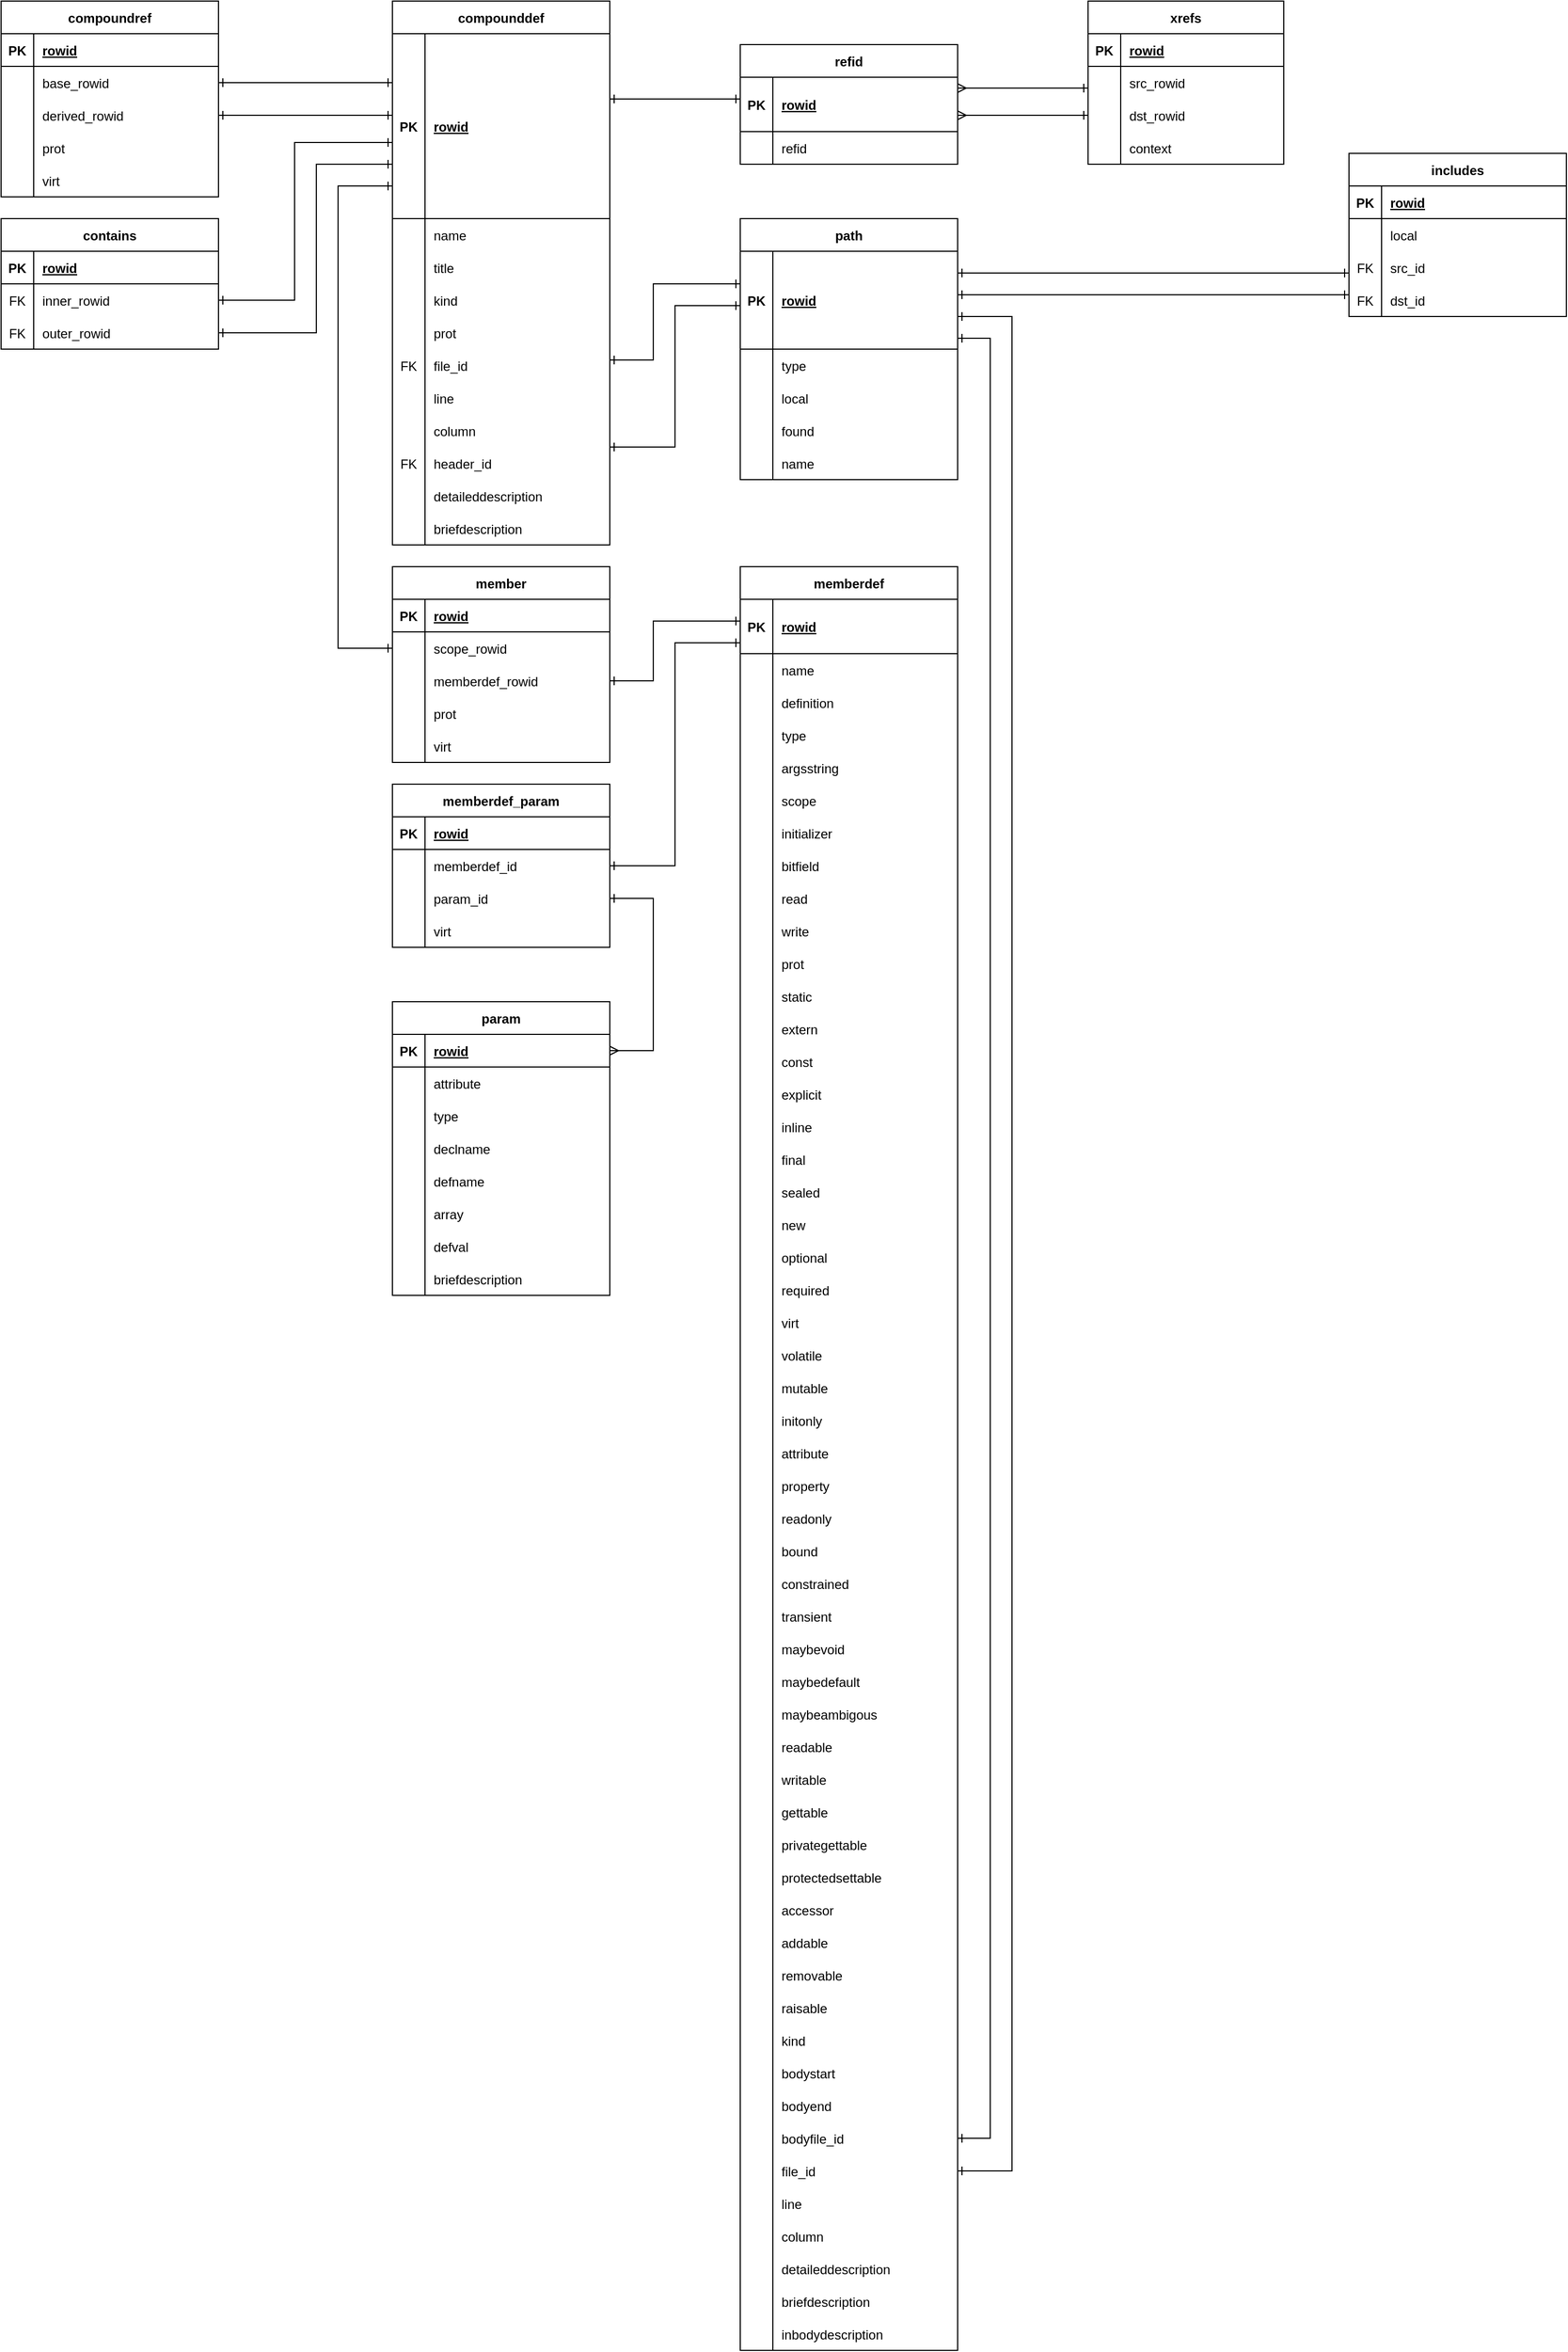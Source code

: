 <mxfile version="20.8.16" type="device"><diagram name="ページ1" id="1tKSxq9ZPUXr4V6wG3Bx"><mxGraphModel dx="2439" dy="884" grid="1" gridSize="10" guides="1" tooltips="1" connect="1" arrows="1" fold="1" page="1" pageScale="1" pageWidth="827" pageHeight="1169" math="0" shadow="0"><root><mxCell id="0"/><mxCell id="1" parent="0"/><mxCell id="4UoB-ozGO9AgDrJ9xC4V-1" value="compounddef" style="shape=table;startSize=30;container=1;collapsible=1;childLayout=tableLayout;fixedRows=1;rowLines=0;fontStyle=1;align=center;resizeLast=1;" parent="1" vertex="1"><mxGeometry x="120" y="40" width="200" height="500" as="geometry"/></mxCell><mxCell id="4UoB-ozGO9AgDrJ9xC4V-2" value="" style="shape=tableRow;horizontal=0;startSize=0;swimlaneHead=0;swimlaneBody=0;fillColor=none;collapsible=0;dropTarget=0;points=[[0,0.5],[1,0.5]];portConstraint=eastwest;top=0;left=0;right=0;bottom=1;" parent="4UoB-ozGO9AgDrJ9xC4V-1" vertex="1"><mxGeometry y="30" width="200" height="170" as="geometry"/></mxCell><mxCell id="4UoB-ozGO9AgDrJ9xC4V-3" value="PK" style="shape=partialRectangle;connectable=0;fillColor=none;top=0;left=0;bottom=0;right=0;fontStyle=1;overflow=hidden;" parent="4UoB-ozGO9AgDrJ9xC4V-2" vertex="1"><mxGeometry width="30" height="170" as="geometry"><mxRectangle width="30" height="170" as="alternateBounds"/></mxGeometry></mxCell><mxCell id="4UoB-ozGO9AgDrJ9xC4V-4" value="rowid" style="shape=partialRectangle;connectable=0;fillColor=none;top=0;left=0;bottom=0;right=0;align=left;spacingLeft=6;fontStyle=5;overflow=hidden;" parent="4UoB-ozGO9AgDrJ9xC4V-2" vertex="1"><mxGeometry x="30" width="170" height="170" as="geometry"><mxRectangle width="170" height="170" as="alternateBounds"/></mxGeometry></mxCell><mxCell id="4UoB-ozGO9AgDrJ9xC4V-5" value="" style="shape=tableRow;horizontal=0;startSize=0;swimlaneHead=0;swimlaneBody=0;fillColor=none;collapsible=0;dropTarget=0;points=[[0,0.5],[1,0.5]];portConstraint=eastwest;top=0;left=0;right=0;bottom=0;" parent="4UoB-ozGO9AgDrJ9xC4V-1" vertex="1"><mxGeometry y="200" width="200" height="30" as="geometry"/></mxCell><mxCell id="4UoB-ozGO9AgDrJ9xC4V-6" value="" style="shape=partialRectangle;connectable=0;fillColor=none;top=0;left=0;bottom=0;right=0;editable=1;overflow=hidden;" parent="4UoB-ozGO9AgDrJ9xC4V-5" vertex="1"><mxGeometry width="30" height="30" as="geometry"><mxRectangle width="30" height="30" as="alternateBounds"/></mxGeometry></mxCell><mxCell id="4UoB-ozGO9AgDrJ9xC4V-7" value="name" style="shape=partialRectangle;connectable=0;fillColor=none;top=0;left=0;bottom=0;right=0;align=left;spacingLeft=6;overflow=hidden;" parent="4UoB-ozGO9AgDrJ9xC4V-5" vertex="1"><mxGeometry x="30" width="170" height="30" as="geometry"><mxRectangle width="170" height="30" as="alternateBounds"/></mxGeometry></mxCell><mxCell id="4UoB-ozGO9AgDrJ9xC4V-8" value="" style="shape=tableRow;horizontal=0;startSize=0;swimlaneHead=0;swimlaneBody=0;fillColor=none;collapsible=0;dropTarget=0;points=[[0,0.5],[1,0.5]];portConstraint=eastwest;top=0;left=0;right=0;bottom=0;" parent="4UoB-ozGO9AgDrJ9xC4V-1" vertex="1"><mxGeometry y="230" width="200" height="30" as="geometry"/></mxCell><mxCell id="4UoB-ozGO9AgDrJ9xC4V-9" value="" style="shape=partialRectangle;connectable=0;fillColor=none;top=0;left=0;bottom=0;right=0;editable=1;overflow=hidden;" parent="4UoB-ozGO9AgDrJ9xC4V-8" vertex="1"><mxGeometry width="30" height="30" as="geometry"><mxRectangle width="30" height="30" as="alternateBounds"/></mxGeometry></mxCell><mxCell id="4UoB-ozGO9AgDrJ9xC4V-10" value="title" style="shape=partialRectangle;connectable=0;fillColor=none;top=0;left=0;bottom=0;right=0;align=left;spacingLeft=6;overflow=hidden;" parent="4UoB-ozGO9AgDrJ9xC4V-8" vertex="1"><mxGeometry x="30" width="170" height="30" as="geometry"><mxRectangle width="170" height="30" as="alternateBounds"/></mxGeometry></mxCell><mxCell id="4UoB-ozGO9AgDrJ9xC4V-11" value="" style="shape=tableRow;horizontal=0;startSize=0;swimlaneHead=0;swimlaneBody=0;fillColor=none;collapsible=0;dropTarget=0;points=[[0,0.5],[1,0.5]];portConstraint=eastwest;top=0;left=0;right=0;bottom=0;" parent="4UoB-ozGO9AgDrJ9xC4V-1" vertex="1"><mxGeometry y="260" width="200" height="30" as="geometry"/></mxCell><mxCell id="4UoB-ozGO9AgDrJ9xC4V-12" value="" style="shape=partialRectangle;connectable=0;fillColor=none;top=0;left=0;bottom=0;right=0;editable=1;overflow=hidden;" parent="4UoB-ozGO9AgDrJ9xC4V-11" vertex="1"><mxGeometry width="30" height="30" as="geometry"><mxRectangle width="30" height="30" as="alternateBounds"/></mxGeometry></mxCell><mxCell id="4UoB-ozGO9AgDrJ9xC4V-13" value="kind" style="shape=partialRectangle;connectable=0;fillColor=none;top=0;left=0;bottom=0;right=0;align=left;spacingLeft=6;overflow=hidden;" parent="4UoB-ozGO9AgDrJ9xC4V-11" vertex="1"><mxGeometry x="30" width="170" height="30" as="geometry"><mxRectangle width="170" height="30" as="alternateBounds"/></mxGeometry></mxCell><mxCell id="4UoB-ozGO9AgDrJ9xC4V-14" value="" style="shape=tableRow;horizontal=0;startSize=0;swimlaneHead=0;swimlaneBody=0;fillColor=none;collapsible=0;dropTarget=0;points=[[0,0.5],[1,0.5]];portConstraint=eastwest;top=0;left=0;right=0;bottom=0;" parent="4UoB-ozGO9AgDrJ9xC4V-1" vertex="1"><mxGeometry y="290" width="200" height="30" as="geometry"/></mxCell><mxCell id="4UoB-ozGO9AgDrJ9xC4V-15" value="" style="shape=partialRectangle;connectable=0;fillColor=none;top=0;left=0;bottom=0;right=0;editable=1;overflow=hidden;" parent="4UoB-ozGO9AgDrJ9xC4V-14" vertex="1"><mxGeometry width="30" height="30" as="geometry"><mxRectangle width="30" height="30" as="alternateBounds"/></mxGeometry></mxCell><mxCell id="4UoB-ozGO9AgDrJ9xC4V-16" value="prot" style="shape=partialRectangle;connectable=0;fillColor=none;top=0;left=0;bottom=0;right=0;align=left;spacingLeft=6;overflow=hidden;" parent="4UoB-ozGO9AgDrJ9xC4V-14" vertex="1"><mxGeometry x="30" width="170" height="30" as="geometry"><mxRectangle width="170" height="30" as="alternateBounds"/></mxGeometry></mxCell><mxCell id="4UoB-ozGO9AgDrJ9xC4V-18" value="" style="shape=tableRow;horizontal=0;startSize=0;swimlaneHead=0;swimlaneBody=0;fillColor=none;collapsible=0;dropTarget=0;points=[[0,0.5],[1,0.5]];portConstraint=eastwest;top=0;left=0;right=0;bottom=0;" parent="4UoB-ozGO9AgDrJ9xC4V-1" vertex="1"><mxGeometry y="320" width="200" height="30" as="geometry"/></mxCell><mxCell id="4UoB-ozGO9AgDrJ9xC4V-19" value="FK" style="shape=partialRectangle;connectable=0;fillColor=none;top=0;left=0;bottom=0;right=0;editable=1;overflow=hidden;" parent="4UoB-ozGO9AgDrJ9xC4V-18" vertex="1"><mxGeometry width="30" height="30" as="geometry"><mxRectangle width="30" height="30" as="alternateBounds"/></mxGeometry></mxCell><mxCell id="4UoB-ozGO9AgDrJ9xC4V-20" value="file_id" style="shape=partialRectangle;connectable=0;fillColor=none;top=0;left=0;bottom=0;right=0;align=left;spacingLeft=6;overflow=hidden;" parent="4UoB-ozGO9AgDrJ9xC4V-18" vertex="1"><mxGeometry x="30" width="170" height="30" as="geometry"><mxRectangle width="170" height="30" as="alternateBounds"/></mxGeometry></mxCell><mxCell id="4UoB-ozGO9AgDrJ9xC4V-22" value="" style="shape=tableRow;horizontal=0;startSize=0;swimlaneHead=0;swimlaneBody=0;fillColor=none;collapsible=0;dropTarget=0;points=[[0,0.5],[1,0.5]];portConstraint=eastwest;top=0;left=0;right=0;bottom=0;" parent="4UoB-ozGO9AgDrJ9xC4V-1" vertex="1"><mxGeometry y="350" width="200" height="30" as="geometry"/></mxCell><mxCell id="4UoB-ozGO9AgDrJ9xC4V-23" value="" style="shape=partialRectangle;connectable=0;fillColor=none;top=0;left=0;bottom=0;right=0;editable=1;overflow=hidden;" parent="4UoB-ozGO9AgDrJ9xC4V-22" vertex="1"><mxGeometry width="30" height="30" as="geometry"><mxRectangle width="30" height="30" as="alternateBounds"/></mxGeometry></mxCell><mxCell id="4UoB-ozGO9AgDrJ9xC4V-24" value="line" style="shape=partialRectangle;connectable=0;fillColor=none;top=0;left=0;bottom=0;right=0;align=left;spacingLeft=6;overflow=hidden;" parent="4UoB-ozGO9AgDrJ9xC4V-22" vertex="1"><mxGeometry x="30" width="170" height="30" as="geometry"><mxRectangle width="170" height="30" as="alternateBounds"/></mxGeometry></mxCell><mxCell id="4UoB-ozGO9AgDrJ9xC4V-30" value="" style="shape=tableRow;horizontal=0;startSize=0;swimlaneHead=0;swimlaneBody=0;fillColor=none;collapsible=0;dropTarget=0;points=[[0,0.5],[1,0.5]];portConstraint=eastwest;top=0;left=0;right=0;bottom=0;" parent="4UoB-ozGO9AgDrJ9xC4V-1" vertex="1"><mxGeometry y="380" width="200" height="30" as="geometry"/></mxCell><mxCell id="4UoB-ozGO9AgDrJ9xC4V-31" value="" style="shape=partialRectangle;connectable=0;fillColor=none;top=0;left=0;bottom=0;right=0;editable=1;overflow=hidden;" parent="4UoB-ozGO9AgDrJ9xC4V-30" vertex="1"><mxGeometry width="30" height="30" as="geometry"><mxRectangle width="30" height="30" as="alternateBounds"/></mxGeometry></mxCell><mxCell id="4UoB-ozGO9AgDrJ9xC4V-32" value="column" style="shape=partialRectangle;connectable=0;fillColor=none;top=0;left=0;bottom=0;right=0;align=left;spacingLeft=6;overflow=hidden;" parent="4UoB-ozGO9AgDrJ9xC4V-30" vertex="1"><mxGeometry x="30" width="170" height="30" as="geometry"><mxRectangle width="170" height="30" as="alternateBounds"/></mxGeometry></mxCell><mxCell id="4UoB-ozGO9AgDrJ9xC4V-34" value="" style="shape=tableRow;horizontal=0;startSize=0;swimlaneHead=0;swimlaneBody=0;fillColor=none;collapsible=0;dropTarget=0;points=[[0,0.5],[1,0.5]];portConstraint=eastwest;top=0;left=0;right=0;bottom=0;" parent="4UoB-ozGO9AgDrJ9xC4V-1" vertex="1"><mxGeometry y="410" width="200" height="30" as="geometry"/></mxCell><mxCell id="4UoB-ozGO9AgDrJ9xC4V-35" value="FK" style="shape=partialRectangle;connectable=0;fillColor=none;top=0;left=0;bottom=0;right=0;editable=1;overflow=hidden;" parent="4UoB-ozGO9AgDrJ9xC4V-34" vertex="1"><mxGeometry width="30" height="30" as="geometry"><mxRectangle width="30" height="30" as="alternateBounds"/></mxGeometry></mxCell><mxCell id="4UoB-ozGO9AgDrJ9xC4V-36" value="header_id" style="shape=partialRectangle;connectable=0;fillColor=none;top=0;left=0;bottom=0;right=0;align=left;spacingLeft=6;overflow=hidden;" parent="4UoB-ozGO9AgDrJ9xC4V-34" vertex="1"><mxGeometry x="30" width="170" height="30" as="geometry"><mxRectangle width="170" height="30" as="alternateBounds"/></mxGeometry></mxCell><mxCell id="4UoB-ozGO9AgDrJ9xC4V-42" value="" style="shape=tableRow;horizontal=0;startSize=0;swimlaneHead=0;swimlaneBody=0;fillColor=none;collapsible=0;dropTarget=0;points=[[0,0.5],[1,0.5]];portConstraint=eastwest;top=0;left=0;right=0;bottom=0;" parent="4UoB-ozGO9AgDrJ9xC4V-1" vertex="1"><mxGeometry y="440" width="200" height="30" as="geometry"/></mxCell><mxCell id="4UoB-ozGO9AgDrJ9xC4V-43" value="" style="shape=partialRectangle;connectable=0;fillColor=none;top=0;left=0;bottom=0;right=0;editable=1;overflow=hidden;" parent="4UoB-ozGO9AgDrJ9xC4V-42" vertex="1"><mxGeometry width="30" height="30" as="geometry"><mxRectangle width="30" height="30" as="alternateBounds"/></mxGeometry></mxCell><mxCell id="4UoB-ozGO9AgDrJ9xC4V-44" value="detaileddescription" style="shape=partialRectangle;connectable=0;fillColor=none;top=0;left=0;bottom=0;right=0;align=left;spacingLeft=6;overflow=hidden;" parent="4UoB-ozGO9AgDrJ9xC4V-42" vertex="1"><mxGeometry x="30" width="170" height="30" as="geometry"><mxRectangle width="170" height="30" as="alternateBounds"/></mxGeometry></mxCell><mxCell id="4UoB-ozGO9AgDrJ9xC4V-38" value="" style="shape=tableRow;horizontal=0;startSize=0;swimlaneHead=0;swimlaneBody=0;fillColor=none;collapsible=0;dropTarget=0;points=[[0,0.5],[1,0.5]];portConstraint=eastwest;top=0;left=0;right=0;bottom=0;" parent="4UoB-ozGO9AgDrJ9xC4V-1" vertex="1"><mxGeometry y="470" width="200" height="30" as="geometry"/></mxCell><mxCell id="4UoB-ozGO9AgDrJ9xC4V-39" value="" style="shape=partialRectangle;connectable=0;fillColor=none;top=0;left=0;bottom=0;right=0;editable=1;overflow=hidden;" parent="4UoB-ozGO9AgDrJ9xC4V-38" vertex="1"><mxGeometry width="30" height="30" as="geometry"><mxRectangle width="30" height="30" as="alternateBounds"/></mxGeometry></mxCell><mxCell id="4UoB-ozGO9AgDrJ9xC4V-40" value="briefdescription" style="shape=partialRectangle;connectable=0;fillColor=none;top=0;left=0;bottom=0;right=0;align=left;spacingLeft=6;overflow=hidden;" parent="4UoB-ozGO9AgDrJ9xC4V-38" vertex="1"><mxGeometry x="30" width="170" height="30" as="geometry"><mxRectangle width="170" height="30" as="alternateBounds"/></mxGeometry></mxCell><mxCell id="4UoB-ozGO9AgDrJ9xC4V-45" value="path" style="shape=table;startSize=30;container=1;collapsible=1;childLayout=tableLayout;fixedRows=1;rowLines=0;fontStyle=1;align=center;resizeLast=1;" parent="1" vertex="1"><mxGeometry x="440" y="240" width="200" height="240" as="geometry"/></mxCell><mxCell id="4UoB-ozGO9AgDrJ9xC4V-46" value="" style="shape=tableRow;horizontal=0;startSize=0;swimlaneHead=0;swimlaneBody=0;fillColor=none;collapsible=0;dropTarget=0;points=[[0,0.5],[1,0.5]];portConstraint=eastwest;top=0;left=0;right=0;bottom=1;" parent="4UoB-ozGO9AgDrJ9xC4V-45" vertex="1"><mxGeometry y="30" width="200" height="90" as="geometry"/></mxCell><mxCell id="4UoB-ozGO9AgDrJ9xC4V-47" value="PK" style="shape=partialRectangle;connectable=0;fillColor=none;top=0;left=0;bottom=0;right=0;fontStyle=1;overflow=hidden;" parent="4UoB-ozGO9AgDrJ9xC4V-46" vertex="1"><mxGeometry width="30" height="90" as="geometry"><mxRectangle width="30" height="90" as="alternateBounds"/></mxGeometry></mxCell><mxCell id="4UoB-ozGO9AgDrJ9xC4V-48" value="rowid" style="shape=partialRectangle;connectable=0;fillColor=none;top=0;left=0;bottom=0;right=0;align=left;spacingLeft=6;fontStyle=5;overflow=hidden;" parent="4UoB-ozGO9AgDrJ9xC4V-46" vertex="1"><mxGeometry x="30" width="170" height="90" as="geometry"><mxRectangle width="170" height="90" as="alternateBounds"/></mxGeometry></mxCell><mxCell id="4UoB-ozGO9AgDrJ9xC4V-49" value="" style="shape=tableRow;horizontal=0;startSize=0;swimlaneHead=0;swimlaneBody=0;fillColor=none;collapsible=0;dropTarget=0;points=[[0,0.5],[1,0.5]];portConstraint=eastwest;top=0;left=0;right=0;bottom=0;" parent="4UoB-ozGO9AgDrJ9xC4V-45" vertex="1"><mxGeometry y="120" width="200" height="30" as="geometry"/></mxCell><mxCell id="4UoB-ozGO9AgDrJ9xC4V-50" value="" style="shape=partialRectangle;connectable=0;fillColor=none;top=0;left=0;bottom=0;right=0;editable=1;overflow=hidden;" parent="4UoB-ozGO9AgDrJ9xC4V-49" vertex="1"><mxGeometry width="30" height="30" as="geometry"><mxRectangle width="30" height="30" as="alternateBounds"/></mxGeometry></mxCell><mxCell id="4UoB-ozGO9AgDrJ9xC4V-51" value="type" style="shape=partialRectangle;connectable=0;fillColor=none;top=0;left=0;bottom=0;right=0;align=left;spacingLeft=6;overflow=hidden;" parent="4UoB-ozGO9AgDrJ9xC4V-49" vertex="1"><mxGeometry x="30" width="170" height="30" as="geometry"><mxRectangle width="170" height="30" as="alternateBounds"/></mxGeometry></mxCell><mxCell id="4UoB-ozGO9AgDrJ9xC4V-52" value="" style="shape=tableRow;horizontal=0;startSize=0;swimlaneHead=0;swimlaneBody=0;fillColor=none;collapsible=0;dropTarget=0;points=[[0,0.5],[1,0.5]];portConstraint=eastwest;top=0;left=0;right=0;bottom=0;" parent="4UoB-ozGO9AgDrJ9xC4V-45" vertex="1"><mxGeometry y="150" width="200" height="30" as="geometry"/></mxCell><mxCell id="4UoB-ozGO9AgDrJ9xC4V-53" value="" style="shape=partialRectangle;connectable=0;fillColor=none;top=0;left=0;bottom=0;right=0;editable=1;overflow=hidden;" parent="4UoB-ozGO9AgDrJ9xC4V-52" vertex="1"><mxGeometry width="30" height="30" as="geometry"><mxRectangle width="30" height="30" as="alternateBounds"/></mxGeometry></mxCell><mxCell id="4UoB-ozGO9AgDrJ9xC4V-54" value="local" style="shape=partialRectangle;connectable=0;fillColor=none;top=0;left=0;bottom=0;right=0;align=left;spacingLeft=6;overflow=hidden;" parent="4UoB-ozGO9AgDrJ9xC4V-52" vertex="1"><mxGeometry x="30" width="170" height="30" as="geometry"><mxRectangle width="170" height="30" as="alternateBounds"/></mxGeometry></mxCell><mxCell id="4UoB-ozGO9AgDrJ9xC4V-55" value="" style="shape=tableRow;horizontal=0;startSize=0;swimlaneHead=0;swimlaneBody=0;fillColor=none;collapsible=0;dropTarget=0;points=[[0,0.5],[1,0.5]];portConstraint=eastwest;top=0;left=0;right=0;bottom=0;" parent="4UoB-ozGO9AgDrJ9xC4V-45" vertex="1"><mxGeometry y="180" width="200" height="30" as="geometry"/></mxCell><mxCell id="4UoB-ozGO9AgDrJ9xC4V-56" value="" style="shape=partialRectangle;connectable=0;fillColor=none;top=0;left=0;bottom=0;right=0;editable=1;overflow=hidden;" parent="4UoB-ozGO9AgDrJ9xC4V-55" vertex="1"><mxGeometry width="30" height="30" as="geometry"><mxRectangle width="30" height="30" as="alternateBounds"/></mxGeometry></mxCell><mxCell id="4UoB-ozGO9AgDrJ9xC4V-57" value="found" style="shape=partialRectangle;connectable=0;fillColor=none;top=0;left=0;bottom=0;right=0;align=left;spacingLeft=6;overflow=hidden;" parent="4UoB-ozGO9AgDrJ9xC4V-55" vertex="1"><mxGeometry x="30" width="170" height="30" as="geometry"><mxRectangle width="170" height="30" as="alternateBounds"/></mxGeometry></mxCell><mxCell id="4UoB-ozGO9AgDrJ9xC4V-59" value="" style="shape=tableRow;horizontal=0;startSize=0;swimlaneHead=0;swimlaneBody=0;fillColor=none;collapsible=0;dropTarget=0;points=[[0,0.5],[1,0.5]];portConstraint=eastwest;top=0;left=0;right=0;bottom=0;" parent="4UoB-ozGO9AgDrJ9xC4V-45" vertex="1"><mxGeometry y="210" width="200" height="30" as="geometry"/></mxCell><mxCell id="4UoB-ozGO9AgDrJ9xC4V-60" value="" style="shape=partialRectangle;connectable=0;fillColor=none;top=0;left=0;bottom=0;right=0;editable=1;overflow=hidden;" parent="4UoB-ozGO9AgDrJ9xC4V-59" vertex="1"><mxGeometry width="30" height="30" as="geometry"><mxRectangle width="30" height="30" as="alternateBounds"/></mxGeometry></mxCell><mxCell id="4UoB-ozGO9AgDrJ9xC4V-61" value="name" style="shape=partialRectangle;connectable=0;fillColor=none;top=0;left=0;bottom=0;right=0;align=left;spacingLeft=6;overflow=hidden;" parent="4UoB-ozGO9AgDrJ9xC4V-59" vertex="1"><mxGeometry x="30" width="170" height="30" as="geometry"><mxRectangle width="170" height="30" as="alternateBounds"/></mxGeometry></mxCell><mxCell id="4UoB-ozGO9AgDrJ9xC4V-63" style="edgeStyle=orthogonalEdgeStyle;rounded=0;orthogonalLoop=1;jettySize=auto;html=1;endArrow=ERone;endFill=0;startArrow=ERone;startFill=0;" parent="1" source="4UoB-ozGO9AgDrJ9xC4V-46" target="4UoB-ozGO9AgDrJ9xC4V-18" edge="1"><mxGeometry relative="1" as="geometry"><Array as="points"><mxPoint x="360" y="300"/><mxPoint x="360" y="370"/></Array></mxGeometry></mxCell><mxCell id="4UoB-ozGO9AgDrJ9xC4V-64" style="edgeStyle=orthogonalEdgeStyle;rounded=0;orthogonalLoop=1;jettySize=auto;html=1;startArrow=ERone;startFill=0;endArrow=ERone;endFill=0;" parent="1" source="4UoB-ozGO9AgDrJ9xC4V-34" target="4UoB-ozGO9AgDrJ9xC4V-46" edge="1"><mxGeometry relative="1" as="geometry"><Array as="points"><mxPoint x="380" y="450"/><mxPoint x="380" y="320"/></Array></mxGeometry></mxCell><mxCell id="4UoB-ozGO9AgDrJ9xC4V-78" value="refid" style="shape=table;startSize=30;container=1;collapsible=1;childLayout=tableLayout;fixedRows=1;rowLines=0;fontStyle=1;align=center;resizeLast=1;" parent="1" vertex="1"><mxGeometry x="440" y="80" width="200" height="110" as="geometry"/></mxCell><mxCell id="4UoB-ozGO9AgDrJ9xC4V-79" value="" style="shape=tableRow;horizontal=0;startSize=0;swimlaneHead=0;swimlaneBody=0;fillColor=none;collapsible=0;dropTarget=0;points=[[0,0.5],[1,0.5]];portConstraint=eastwest;top=0;left=0;right=0;bottom=1;" parent="4UoB-ozGO9AgDrJ9xC4V-78" vertex="1"><mxGeometry y="30" width="200" height="50" as="geometry"/></mxCell><mxCell id="4UoB-ozGO9AgDrJ9xC4V-80" value="PK" style="shape=partialRectangle;connectable=0;fillColor=none;top=0;left=0;bottom=0;right=0;fontStyle=1;overflow=hidden;" parent="4UoB-ozGO9AgDrJ9xC4V-79" vertex="1"><mxGeometry width="30" height="50" as="geometry"><mxRectangle width="30" height="50" as="alternateBounds"/></mxGeometry></mxCell><mxCell id="4UoB-ozGO9AgDrJ9xC4V-81" value="rowid" style="shape=partialRectangle;connectable=0;fillColor=none;top=0;left=0;bottom=0;right=0;align=left;spacingLeft=6;fontStyle=5;overflow=hidden;" parent="4UoB-ozGO9AgDrJ9xC4V-79" vertex="1"><mxGeometry x="30" width="170" height="50" as="geometry"><mxRectangle width="170" height="50" as="alternateBounds"/></mxGeometry></mxCell><mxCell id="4UoB-ozGO9AgDrJ9xC4V-88" value="" style="shape=tableRow;horizontal=0;startSize=0;swimlaneHead=0;swimlaneBody=0;fillColor=none;collapsible=0;dropTarget=0;points=[[0,0.5],[1,0.5]];portConstraint=eastwest;top=0;left=0;right=0;bottom=0;" parent="4UoB-ozGO9AgDrJ9xC4V-78" vertex="1"><mxGeometry y="80" width="200" height="30" as="geometry"/></mxCell><mxCell id="4UoB-ozGO9AgDrJ9xC4V-89" value="" style="shape=partialRectangle;connectable=0;fillColor=none;top=0;left=0;bottom=0;right=0;editable=1;overflow=hidden;" parent="4UoB-ozGO9AgDrJ9xC4V-88" vertex="1"><mxGeometry width="30" height="30" as="geometry"><mxRectangle width="30" height="30" as="alternateBounds"/></mxGeometry></mxCell><mxCell id="4UoB-ozGO9AgDrJ9xC4V-90" value="refid" style="shape=partialRectangle;connectable=0;fillColor=none;top=0;left=0;bottom=0;right=0;align=left;spacingLeft=6;overflow=hidden;" parent="4UoB-ozGO9AgDrJ9xC4V-88" vertex="1"><mxGeometry x="30" width="170" height="30" as="geometry"><mxRectangle width="170" height="30" as="alternateBounds"/></mxGeometry></mxCell><mxCell id="4UoB-ozGO9AgDrJ9xC4V-91" style="edgeStyle=orthogonalEdgeStyle;rounded=0;orthogonalLoop=1;jettySize=auto;html=1;startArrow=ERone;startFill=0;endArrow=ERone;endFill=0;" parent="1" source="4UoB-ozGO9AgDrJ9xC4V-2" target="4UoB-ozGO9AgDrJ9xC4V-79" edge="1"><mxGeometry relative="1" as="geometry"><Array as="points"><mxPoint x="380" y="130"/><mxPoint x="380" y="130"/></Array></mxGeometry></mxCell><mxCell id="4UoB-ozGO9AgDrJ9xC4V-92" value="compoundref" style="shape=table;startSize=30;container=1;collapsible=1;childLayout=tableLayout;fixedRows=1;rowLines=0;fontStyle=1;align=center;resizeLast=1;" parent="1" vertex="1"><mxGeometry x="-240" y="40" width="200" height="180" as="geometry"/></mxCell><mxCell id="4UoB-ozGO9AgDrJ9xC4V-93" value="" style="shape=tableRow;horizontal=0;startSize=0;swimlaneHead=0;swimlaneBody=0;fillColor=none;collapsible=0;dropTarget=0;points=[[0,0.5],[1,0.5]];portConstraint=eastwest;top=0;left=0;right=0;bottom=1;" parent="4UoB-ozGO9AgDrJ9xC4V-92" vertex="1"><mxGeometry y="30" width="200" height="30" as="geometry"/></mxCell><mxCell id="4UoB-ozGO9AgDrJ9xC4V-94" value="PK" style="shape=partialRectangle;connectable=0;fillColor=none;top=0;left=0;bottom=0;right=0;fontStyle=1;overflow=hidden;" parent="4UoB-ozGO9AgDrJ9xC4V-93" vertex="1"><mxGeometry width="30" height="30" as="geometry"><mxRectangle width="30" height="30" as="alternateBounds"/></mxGeometry></mxCell><mxCell id="4UoB-ozGO9AgDrJ9xC4V-95" value="rowid" style="shape=partialRectangle;connectable=0;fillColor=none;top=0;left=0;bottom=0;right=0;align=left;spacingLeft=6;fontStyle=5;overflow=hidden;" parent="4UoB-ozGO9AgDrJ9xC4V-93" vertex="1"><mxGeometry x="30" width="170" height="30" as="geometry"><mxRectangle width="170" height="30" as="alternateBounds"/></mxGeometry></mxCell><mxCell id="4UoB-ozGO9AgDrJ9xC4V-96" value="" style="shape=tableRow;horizontal=0;startSize=0;swimlaneHead=0;swimlaneBody=0;fillColor=none;collapsible=0;dropTarget=0;points=[[0,0.5],[1,0.5]];portConstraint=eastwest;top=0;left=0;right=0;bottom=0;" parent="4UoB-ozGO9AgDrJ9xC4V-92" vertex="1"><mxGeometry y="60" width="200" height="30" as="geometry"/></mxCell><mxCell id="4UoB-ozGO9AgDrJ9xC4V-97" value="" style="shape=partialRectangle;connectable=0;fillColor=none;top=0;left=0;bottom=0;right=0;editable=1;overflow=hidden;" parent="4UoB-ozGO9AgDrJ9xC4V-96" vertex="1"><mxGeometry width="30" height="30" as="geometry"><mxRectangle width="30" height="30" as="alternateBounds"/></mxGeometry></mxCell><mxCell id="4UoB-ozGO9AgDrJ9xC4V-98" value="base_rowid" style="shape=partialRectangle;connectable=0;fillColor=none;top=0;left=0;bottom=0;right=0;align=left;spacingLeft=6;overflow=hidden;" parent="4UoB-ozGO9AgDrJ9xC4V-96" vertex="1"><mxGeometry x="30" width="170" height="30" as="geometry"><mxRectangle width="170" height="30" as="alternateBounds"/></mxGeometry></mxCell><mxCell id="4UoB-ozGO9AgDrJ9xC4V-99" value="" style="shape=tableRow;horizontal=0;startSize=0;swimlaneHead=0;swimlaneBody=0;fillColor=none;collapsible=0;dropTarget=0;points=[[0,0.5],[1,0.5]];portConstraint=eastwest;top=0;left=0;right=0;bottom=0;" parent="4UoB-ozGO9AgDrJ9xC4V-92" vertex="1"><mxGeometry y="90" width="200" height="30" as="geometry"/></mxCell><mxCell id="4UoB-ozGO9AgDrJ9xC4V-100" value="" style="shape=partialRectangle;connectable=0;fillColor=none;top=0;left=0;bottom=0;right=0;editable=1;overflow=hidden;" parent="4UoB-ozGO9AgDrJ9xC4V-99" vertex="1"><mxGeometry width="30" height="30" as="geometry"><mxRectangle width="30" height="30" as="alternateBounds"/></mxGeometry></mxCell><mxCell id="4UoB-ozGO9AgDrJ9xC4V-101" value="derived_rowid" style="shape=partialRectangle;connectable=0;fillColor=none;top=0;left=0;bottom=0;right=0;align=left;spacingLeft=6;overflow=hidden;" parent="4UoB-ozGO9AgDrJ9xC4V-99" vertex="1"><mxGeometry x="30" width="170" height="30" as="geometry"><mxRectangle width="170" height="30" as="alternateBounds"/></mxGeometry></mxCell><mxCell id="4UoB-ozGO9AgDrJ9xC4V-102" value="" style="shape=tableRow;horizontal=0;startSize=0;swimlaneHead=0;swimlaneBody=0;fillColor=none;collapsible=0;dropTarget=0;points=[[0,0.5],[1,0.5]];portConstraint=eastwest;top=0;left=0;right=0;bottom=0;" parent="4UoB-ozGO9AgDrJ9xC4V-92" vertex="1"><mxGeometry y="120" width="200" height="30" as="geometry"/></mxCell><mxCell id="4UoB-ozGO9AgDrJ9xC4V-103" value="" style="shape=partialRectangle;connectable=0;fillColor=none;top=0;left=0;bottom=0;right=0;editable=1;overflow=hidden;" parent="4UoB-ozGO9AgDrJ9xC4V-102" vertex="1"><mxGeometry width="30" height="30" as="geometry"><mxRectangle width="30" height="30" as="alternateBounds"/></mxGeometry></mxCell><mxCell id="4UoB-ozGO9AgDrJ9xC4V-104" value="prot" style="shape=partialRectangle;connectable=0;fillColor=none;top=0;left=0;bottom=0;right=0;align=left;spacingLeft=6;overflow=hidden;" parent="4UoB-ozGO9AgDrJ9xC4V-102" vertex="1"><mxGeometry x="30" width="170" height="30" as="geometry"><mxRectangle width="170" height="30" as="alternateBounds"/></mxGeometry></mxCell><mxCell id="4UoB-ozGO9AgDrJ9xC4V-105" value="" style="shape=tableRow;horizontal=0;startSize=0;swimlaneHead=0;swimlaneBody=0;fillColor=none;collapsible=0;dropTarget=0;points=[[0,0.5],[1,0.5]];portConstraint=eastwest;top=0;left=0;right=0;bottom=0;" parent="4UoB-ozGO9AgDrJ9xC4V-92" vertex="1"><mxGeometry y="150" width="200" height="30" as="geometry"/></mxCell><mxCell id="4UoB-ozGO9AgDrJ9xC4V-106" value="" style="shape=partialRectangle;connectable=0;fillColor=none;top=0;left=0;bottom=0;right=0;editable=1;overflow=hidden;" parent="4UoB-ozGO9AgDrJ9xC4V-105" vertex="1"><mxGeometry width="30" height="30" as="geometry"><mxRectangle width="30" height="30" as="alternateBounds"/></mxGeometry></mxCell><mxCell id="4UoB-ozGO9AgDrJ9xC4V-107" value="virt" style="shape=partialRectangle;connectable=0;fillColor=none;top=0;left=0;bottom=0;right=0;align=left;spacingLeft=6;overflow=hidden;" parent="4UoB-ozGO9AgDrJ9xC4V-105" vertex="1"><mxGeometry x="30" width="170" height="30" as="geometry"><mxRectangle width="170" height="30" as="alternateBounds"/></mxGeometry></mxCell><mxCell id="4UoB-ozGO9AgDrJ9xC4V-126" style="edgeStyle=orthogonalEdgeStyle;rounded=0;orthogonalLoop=1;jettySize=auto;html=1;startArrow=ERone;startFill=0;endArrow=ERone;endFill=0;" parent="1" source="4UoB-ozGO9AgDrJ9xC4V-96" target="4UoB-ozGO9AgDrJ9xC4V-2" edge="1"><mxGeometry relative="1" as="geometry"><Array as="points"><mxPoint x="40" y="115"/><mxPoint x="40" y="115"/></Array></mxGeometry></mxCell><mxCell id="4UoB-ozGO9AgDrJ9xC4V-127" style="edgeStyle=orthogonalEdgeStyle;rounded=0;orthogonalLoop=1;jettySize=auto;html=1;startArrow=ERone;startFill=0;endArrow=ERone;endFill=0;" parent="1" source="4UoB-ozGO9AgDrJ9xC4V-99" target="4UoB-ozGO9AgDrJ9xC4V-2" edge="1"><mxGeometry relative="1" as="geometry"><Array as="points"><mxPoint x="90" y="145"/><mxPoint x="90" y="145"/></Array></mxGeometry></mxCell><mxCell id="4UoB-ozGO9AgDrJ9xC4V-128" value="contains" style="shape=table;startSize=30;container=1;collapsible=1;childLayout=tableLayout;fixedRows=1;rowLines=0;fontStyle=1;align=center;resizeLast=1;" parent="1" vertex="1"><mxGeometry x="-240" y="240" width="200" height="120" as="geometry"/></mxCell><mxCell id="4UoB-ozGO9AgDrJ9xC4V-129" value="" style="shape=tableRow;horizontal=0;startSize=0;swimlaneHead=0;swimlaneBody=0;fillColor=none;collapsible=0;dropTarget=0;points=[[0,0.5],[1,0.5]];portConstraint=eastwest;top=0;left=0;right=0;bottom=1;" parent="4UoB-ozGO9AgDrJ9xC4V-128" vertex="1"><mxGeometry y="30" width="200" height="30" as="geometry"/></mxCell><mxCell id="4UoB-ozGO9AgDrJ9xC4V-130" value="PK" style="shape=partialRectangle;connectable=0;fillColor=none;top=0;left=0;bottom=0;right=0;fontStyle=1;overflow=hidden;" parent="4UoB-ozGO9AgDrJ9xC4V-129" vertex="1"><mxGeometry width="30" height="30" as="geometry"><mxRectangle width="30" height="30" as="alternateBounds"/></mxGeometry></mxCell><mxCell id="4UoB-ozGO9AgDrJ9xC4V-131" value="rowid" style="shape=partialRectangle;connectable=0;fillColor=none;top=0;left=0;bottom=0;right=0;align=left;spacingLeft=6;fontStyle=5;overflow=hidden;" parent="4UoB-ozGO9AgDrJ9xC4V-129" vertex="1"><mxGeometry x="30" width="170" height="30" as="geometry"><mxRectangle width="170" height="30" as="alternateBounds"/></mxGeometry></mxCell><mxCell id="4UoB-ozGO9AgDrJ9xC4V-132" value="" style="shape=tableRow;horizontal=0;startSize=0;swimlaneHead=0;swimlaneBody=0;fillColor=none;collapsible=0;dropTarget=0;points=[[0,0.5],[1,0.5]];portConstraint=eastwest;top=0;left=0;right=0;bottom=0;" parent="4UoB-ozGO9AgDrJ9xC4V-128" vertex="1"><mxGeometry y="60" width="200" height="30" as="geometry"/></mxCell><mxCell id="4UoB-ozGO9AgDrJ9xC4V-133" value="FK" style="shape=partialRectangle;connectable=0;fillColor=none;top=0;left=0;bottom=0;right=0;editable=1;overflow=hidden;" parent="4UoB-ozGO9AgDrJ9xC4V-132" vertex="1"><mxGeometry width="30" height="30" as="geometry"><mxRectangle width="30" height="30" as="alternateBounds"/></mxGeometry></mxCell><mxCell id="4UoB-ozGO9AgDrJ9xC4V-134" value="inner_rowid" style="shape=partialRectangle;connectable=0;fillColor=none;top=0;left=0;bottom=0;right=0;align=left;spacingLeft=6;overflow=hidden;" parent="4UoB-ozGO9AgDrJ9xC4V-132" vertex="1"><mxGeometry x="30" width="170" height="30" as="geometry"><mxRectangle width="170" height="30" as="alternateBounds"/></mxGeometry></mxCell><mxCell id="4UoB-ozGO9AgDrJ9xC4V-135" value="" style="shape=tableRow;horizontal=0;startSize=0;swimlaneHead=0;swimlaneBody=0;fillColor=none;collapsible=0;dropTarget=0;points=[[0,0.5],[1,0.5]];portConstraint=eastwest;top=0;left=0;right=0;bottom=0;" parent="4UoB-ozGO9AgDrJ9xC4V-128" vertex="1"><mxGeometry y="90" width="200" height="30" as="geometry"/></mxCell><mxCell id="4UoB-ozGO9AgDrJ9xC4V-136" value="FK" style="shape=partialRectangle;connectable=0;fillColor=none;top=0;left=0;bottom=0;right=0;editable=1;overflow=hidden;" parent="4UoB-ozGO9AgDrJ9xC4V-135" vertex="1"><mxGeometry width="30" height="30" as="geometry"><mxRectangle width="30" height="30" as="alternateBounds"/></mxGeometry></mxCell><mxCell id="4UoB-ozGO9AgDrJ9xC4V-137" value="outer_rowid" style="shape=partialRectangle;connectable=0;fillColor=none;top=0;left=0;bottom=0;right=0;align=left;spacingLeft=6;overflow=hidden;" parent="4UoB-ozGO9AgDrJ9xC4V-135" vertex="1"><mxGeometry x="30" width="170" height="30" as="geometry"><mxRectangle width="170" height="30" as="alternateBounds"/></mxGeometry></mxCell><mxCell id="4UoB-ozGO9AgDrJ9xC4V-144" style="edgeStyle=orthogonalEdgeStyle;rounded=0;orthogonalLoop=1;jettySize=auto;html=1;startArrow=ERone;startFill=0;endArrow=ERone;endFill=0;" parent="1" source="4UoB-ozGO9AgDrJ9xC4V-132" target="4UoB-ozGO9AgDrJ9xC4V-2" edge="1"><mxGeometry relative="1" as="geometry"><Array as="points"><mxPoint x="30" y="315"/><mxPoint x="30" y="170"/></Array></mxGeometry></mxCell><mxCell id="4UoB-ozGO9AgDrJ9xC4V-145" style="edgeStyle=orthogonalEdgeStyle;rounded=0;orthogonalLoop=1;jettySize=auto;html=1;startArrow=ERone;startFill=0;endArrow=ERone;endFill=0;" parent="1" source="4UoB-ozGO9AgDrJ9xC4V-135" target="4UoB-ozGO9AgDrJ9xC4V-2" edge="1"><mxGeometry relative="1" as="geometry"><Array as="points"><mxPoint x="50" y="345"/><mxPoint x="50" y="190"/></Array></mxGeometry></mxCell><mxCell id="4UoB-ozGO9AgDrJ9xC4V-146" value="includes" style="shape=table;startSize=30;container=1;collapsible=1;childLayout=tableLayout;fixedRows=1;rowLines=0;fontStyle=1;align=center;resizeLast=1;" parent="1" vertex="1"><mxGeometry x="1000" y="180" width="200" height="150" as="geometry"/></mxCell><mxCell id="4UoB-ozGO9AgDrJ9xC4V-147" value="" style="shape=tableRow;horizontal=0;startSize=0;swimlaneHead=0;swimlaneBody=0;fillColor=none;collapsible=0;dropTarget=0;points=[[0,0.5],[1,0.5]];portConstraint=eastwest;top=0;left=0;right=0;bottom=1;" parent="4UoB-ozGO9AgDrJ9xC4V-146" vertex="1"><mxGeometry y="30" width="200" height="30" as="geometry"/></mxCell><mxCell id="4UoB-ozGO9AgDrJ9xC4V-148" value="PK" style="shape=partialRectangle;connectable=0;fillColor=none;top=0;left=0;bottom=0;right=0;fontStyle=1;overflow=hidden;" parent="4UoB-ozGO9AgDrJ9xC4V-147" vertex="1"><mxGeometry width="30" height="30" as="geometry"><mxRectangle width="30" height="30" as="alternateBounds"/></mxGeometry></mxCell><mxCell id="4UoB-ozGO9AgDrJ9xC4V-149" value="rowid" style="shape=partialRectangle;connectable=0;fillColor=none;top=0;left=0;bottom=0;right=0;align=left;spacingLeft=6;fontStyle=5;overflow=hidden;" parent="4UoB-ozGO9AgDrJ9xC4V-147" vertex="1"><mxGeometry x="30" width="170" height="30" as="geometry"><mxRectangle width="170" height="30" as="alternateBounds"/></mxGeometry></mxCell><mxCell id="4UoB-ozGO9AgDrJ9xC4V-150" value="" style="shape=tableRow;horizontal=0;startSize=0;swimlaneHead=0;swimlaneBody=0;fillColor=none;collapsible=0;dropTarget=0;points=[[0,0.5],[1,0.5]];portConstraint=eastwest;top=0;left=0;right=0;bottom=0;" parent="4UoB-ozGO9AgDrJ9xC4V-146" vertex="1"><mxGeometry y="60" width="200" height="30" as="geometry"/></mxCell><mxCell id="4UoB-ozGO9AgDrJ9xC4V-151" value="" style="shape=partialRectangle;connectable=0;fillColor=none;top=0;left=0;bottom=0;right=0;editable=1;overflow=hidden;" parent="4UoB-ozGO9AgDrJ9xC4V-150" vertex="1"><mxGeometry width="30" height="30" as="geometry"><mxRectangle width="30" height="30" as="alternateBounds"/></mxGeometry></mxCell><mxCell id="4UoB-ozGO9AgDrJ9xC4V-152" value="local" style="shape=partialRectangle;connectable=0;fillColor=none;top=0;left=0;bottom=0;right=0;align=left;spacingLeft=6;overflow=hidden;" parent="4UoB-ozGO9AgDrJ9xC4V-150" vertex="1"><mxGeometry x="30" width="170" height="30" as="geometry"><mxRectangle width="170" height="30" as="alternateBounds"/></mxGeometry></mxCell><mxCell id="4UoB-ozGO9AgDrJ9xC4V-153" value="" style="shape=tableRow;horizontal=0;startSize=0;swimlaneHead=0;swimlaneBody=0;fillColor=none;collapsible=0;dropTarget=0;points=[[0,0.5],[1,0.5]];portConstraint=eastwest;top=0;left=0;right=0;bottom=0;" parent="4UoB-ozGO9AgDrJ9xC4V-146" vertex="1"><mxGeometry y="90" width="200" height="30" as="geometry"/></mxCell><mxCell id="4UoB-ozGO9AgDrJ9xC4V-154" value="FK" style="shape=partialRectangle;connectable=0;fillColor=none;top=0;left=0;bottom=0;right=0;editable=1;overflow=hidden;" parent="4UoB-ozGO9AgDrJ9xC4V-153" vertex="1"><mxGeometry width="30" height="30" as="geometry"><mxRectangle width="30" height="30" as="alternateBounds"/></mxGeometry></mxCell><mxCell id="4UoB-ozGO9AgDrJ9xC4V-155" value="src_id" style="shape=partialRectangle;connectable=0;fillColor=none;top=0;left=0;bottom=0;right=0;align=left;spacingLeft=6;overflow=hidden;" parent="4UoB-ozGO9AgDrJ9xC4V-153" vertex="1"><mxGeometry x="30" width="170" height="30" as="geometry"><mxRectangle width="170" height="30" as="alternateBounds"/></mxGeometry></mxCell><mxCell id="4UoB-ozGO9AgDrJ9xC4V-159" value="" style="shape=tableRow;horizontal=0;startSize=0;swimlaneHead=0;swimlaneBody=0;fillColor=none;collapsible=0;dropTarget=0;points=[[0,0.5],[1,0.5]];portConstraint=eastwest;top=0;left=0;right=0;bottom=0;" parent="4UoB-ozGO9AgDrJ9xC4V-146" vertex="1"><mxGeometry y="120" width="200" height="30" as="geometry"/></mxCell><mxCell id="4UoB-ozGO9AgDrJ9xC4V-160" value="FK" style="shape=partialRectangle;connectable=0;fillColor=none;top=0;left=0;bottom=0;right=0;editable=1;overflow=hidden;" parent="4UoB-ozGO9AgDrJ9xC4V-159" vertex="1"><mxGeometry width="30" height="30" as="geometry"><mxRectangle width="30" height="30" as="alternateBounds"/></mxGeometry></mxCell><mxCell id="4UoB-ozGO9AgDrJ9xC4V-161" value="dst_id" style="shape=partialRectangle;connectable=0;fillColor=none;top=0;left=0;bottom=0;right=0;align=left;spacingLeft=6;overflow=hidden;" parent="4UoB-ozGO9AgDrJ9xC4V-159" vertex="1"><mxGeometry x="30" width="170" height="30" as="geometry"><mxRectangle width="170" height="30" as="alternateBounds"/></mxGeometry></mxCell><mxCell id="4UoB-ozGO9AgDrJ9xC4V-162" style="edgeStyle=orthogonalEdgeStyle;rounded=0;orthogonalLoop=1;jettySize=auto;html=1;startArrow=ERone;startFill=0;endArrow=ERone;endFill=0;" parent="1" source="4UoB-ozGO9AgDrJ9xC4V-153" target="4UoB-ozGO9AgDrJ9xC4V-46" edge="1"><mxGeometry relative="1" as="geometry"><Array as="points"><mxPoint x="960" y="290"/><mxPoint x="960" y="290"/></Array></mxGeometry></mxCell><mxCell id="4UoB-ozGO9AgDrJ9xC4V-163" style="edgeStyle=orthogonalEdgeStyle;rounded=0;orthogonalLoop=1;jettySize=auto;html=1;startArrow=ERone;startFill=0;endArrow=ERone;endFill=0;" parent="1" source="4UoB-ozGO9AgDrJ9xC4V-159" target="4UoB-ozGO9AgDrJ9xC4V-46" edge="1"><mxGeometry relative="1" as="geometry"><Array as="points"><mxPoint x="950" y="310"/><mxPoint x="950" y="310"/></Array></mxGeometry></mxCell><mxCell id="4UoB-ozGO9AgDrJ9xC4V-164" value="member" style="shape=table;startSize=30;container=1;collapsible=1;childLayout=tableLayout;fixedRows=1;rowLines=0;fontStyle=1;align=center;resizeLast=1;" parent="1" vertex="1"><mxGeometry x="120" y="560" width="200" height="180" as="geometry"/></mxCell><mxCell id="4UoB-ozGO9AgDrJ9xC4V-165" value="" style="shape=tableRow;horizontal=0;startSize=0;swimlaneHead=0;swimlaneBody=0;fillColor=none;collapsible=0;dropTarget=0;points=[[0,0.5],[1,0.5]];portConstraint=eastwest;top=0;left=0;right=0;bottom=1;" parent="4UoB-ozGO9AgDrJ9xC4V-164" vertex="1"><mxGeometry y="30" width="200" height="30" as="geometry"/></mxCell><mxCell id="4UoB-ozGO9AgDrJ9xC4V-166" value="PK" style="shape=partialRectangle;connectable=0;fillColor=none;top=0;left=0;bottom=0;right=0;fontStyle=1;overflow=hidden;" parent="4UoB-ozGO9AgDrJ9xC4V-165" vertex="1"><mxGeometry width="30" height="30" as="geometry"><mxRectangle width="30" height="30" as="alternateBounds"/></mxGeometry></mxCell><mxCell id="4UoB-ozGO9AgDrJ9xC4V-167" value="rowid" style="shape=partialRectangle;connectable=0;fillColor=none;top=0;left=0;bottom=0;right=0;align=left;spacingLeft=6;fontStyle=5;overflow=hidden;" parent="4UoB-ozGO9AgDrJ9xC4V-165" vertex="1"><mxGeometry x="30" width="170" height="30" as="geometry"><mxRectangle width="170" height="30" as="alternateBounds"/></mxGeometry></mxCell><mxCell id="4UoB-ozGO9AgDrJ9xC4V-168" value="" style="shape=tableRow;horizontal=0;startSize=0;swimlaneHead=0;swimlaneBody=0;fillColor=none;collapsible=0;dropTarget=0;points=[[0,0.5],[1,0.5]];portConstraint=eastwest;top=0;left=0;right=0;bottom=0;" parent="4UoB-ozGO9AgDrJ9xC4V-164" vertex="1"><mxGeometry y="60" width="200" height="30" as="geometry"/></mxCell><mxCell id="4UoB-ozGO9AgDrJ9xC4V-169" value="" style="shape=partialRectangle;connectable=0;fillColor=none;top=0;left=0;bottom=0;right=0;editable=1;overflow=hidden;" parent="4UoB-ozGO9AgDrJ9xC4V-168" vertex="1"><mxGeometry width="30" height="30" as="geometry"><mxRectangle width="30" height="30" as="alternateBounds"/></mxGeometry></mxCell><mxCell id="4UoB-ozGO9AgDrJ9xC4V-170" value="scope_rowid" style="shape=partialRectangle;connectable=0;fillColor=none;top=0;left=0;bottom=0;right=0;align=left;spacingLeft=6;overflow=hidden;" parent="4UoB-ozGO9AgDrJ9xC4V-168" vertex="1"><mxGeometry x="30" width="170" height="30" as="geometry"><mxRectangle width="170" height="30" as="alternateBounds"/></mxGeometry></mxCell><mxCell id="4UoB-ozGO9AgDrJ9xC4V-171" value="" style="shape=tableRow;horizontal=0;startSize=0;swimlaneHead=0;swimlaneBody=0;fillColor=none;collapsible=0;dropTarget=0;points=[[0,0.5],[1,0.5]];portConstraint=eastwest;top=0;left=0;right=0;bottom=0;" parent="4UoB-ozGO9AgDrJ9xC4V-164" vertex="1"><mxGeometry y="90" width="200" height="30" as="geometry"/></mxCell><mxCell id="4UoB-ozGO9AgDrJ9xC4V-172" value="" style="shape=partialRectangle;connectable=0;fillColor=none;top=0;left=0;bottom=0;right=0;editable=1;overflow=hidden;" parent="4UoB-ozGO9AgDrJ9xC4V-171" vertex="1"><mxGeometry width="30" height="30" as="geometry"><mxRectangle width="30" height="30" as="alternateBounds"/></mxGeometry></mxCell><mxCell id="4UoB-ozGO9AgDrJ9xC4V-173" value="memberdef_rowid" style="shape=partialRectangle;connectable=0;fillColor=none;top=0;left=0;bottom=0;right=0;align=left;spacingLeft=6;overflow=hidden;" parent="4UoB-ozGO9AgDrJ9xC4V-171" vertex="1"><mxGeometry x="30" width="170" height="30" as="geometry"><mxRectangle width="170" height="30" as="alternateBounds"/></mxGeometry></mxCell><mxCell id="4UoB-ozGO9AgDrJ9xC4V-174" value="" style="shape=tableRow;horizontal=0;startSize=0;swimlaneHead=0;swimlaneBody=0;fillColor=none;collapsible=0;dropTarget=0;points=[[0,0.5],[1,0.5]];portConstraint=eastwest;top=0;left=0;right=0;bottom=0;" parent="4UoB-ozGO9AgDrJ9xC4V-164" vertex="1"><mxGeometry y="120" width="200" height="30" as="geometry"/></mxCell><mxCell id="4UoB-ozGO9AgDrJ9xC4V-175" value="" style="shape=partialRectangle;connectable=0;fillColor=none;top=0;left=0;bottom=0;right=0;editable=1;overflow=hidden;" parent="4UoB-ozGO9AgDrJ9xC4V-174" vertex="1"><mxGeometry width="30" height="30" as="geometry"><mxRectangle width="30" height="30" as="alternateBounds"/></mxGeometry></mxCell><mxCell id="4UoB-ozGO9AgDrJ9xC4V-176" value="prot" style="shape=partialRectangle;connectable=0;fillColor=none;top=0;left=0;bottom=0;right=0;align=left;spacingLeft=6;overflow=hidden;" parent="4UoB-ozGO9AgDrJ9xC4V-174" vertex="1"><mxGeometry x="30" width="170" height="30" as="geometry"><mxRectangle width="170" height="30" as="alternateBounds"/></mxGeometry></mxCell><mxCell id="4UoB-ozGO9AgDrJ9xC4V-180" value="" style="shape=tableRow;horizontal=0;startSize=0;swimlaneHead=0;swimlaneBody=0;fillColor=none;collapsible=0;dropTarget=0;points=[[0,0.5],[1,0.5]];portConstraint=eastwest;top=0;left=0;right=0;bottom=0;" parent="4UoB-ozGO9AgDrJ9xC4V-164" vertex="1"><mxGeometry y="150" width="200" height="30" as="geometry"/></mxCell><mxCell id="4UoB-ozGO9AgDrJ9xC4V-181" value="" style="shape=partialRectangle;connectable=0;fillColor=none;top=0;left=0;bottom=0;right=0;editable=1;overflow=hidden;" parent="4UoB-ozGO9AgDrJ9xC4V-180" vertex="1"><mxGeometry width="30" height="30" as="geometry"><mxRectangle width="30" height="30" as="alternateBounds"/></mxGeometry></mxCell><mxCell id="4UoB-ozGO9AgDrJ9xC4V-182" value="virt" style="shape=partialRectangle;connectable=0;fillColor=none;top=0;left=0;bottom=0;right=0;align=left;spacingLeft=6;overflow=hidden;" parent="4UoB-ozGO9AgDrJ9xC4V-180" vertex="1"><mxGeometry x="30" width="170" height="30" as="geometry"><mxRectangle width="170" height="30" as="alternateBounds"/></mxGeometry></mxCell><mxCell id="4UoB-ozGO9AgDrJ9xC4V-177" style="edgeStyle=orthogonalEdgeStyle;rounded=0;orthogonalLoop=1;jettySize=auto;html=1;startArrow=ERone;startFill=0;endArrow=ERone;endFill=0;" parent="1" source="4UoB-ozGO9AgDrJ9xC4V-168" target="4UoB-ozGO9AgDrJ9xC4V-2" edge="1"><mxGeometry relative="1" as="geometry"><Array as="points"><mxPoint x="70" y="635"/><mxPoint x="70" y="210"/></Array></mxGeometry></mxCell><mxCell id="4UoB-ozGO9AgDrJ9xC4V-183" value="memberdef" style="shape=table;startSize=30;container=1;collapsible=1;childLayout=tableLayout;fixedRows=1;rowLines=0;fontStyle=1;align=center;resizeLast=1;" parent="1" vertex="1"><mxGeometry x="440" y="560" width="200" height="1640" as="geometry"/></mxCell><mxCell id="4UoB-ozGO9AgDrJ9xC4V-184" value="" style="shape=tableRow;horizontal=0;startSize=0;swimlaneHead=0;swimlaneBody=0;fillColor=none;collapsible=0;dropTarget=0;points=[[0,0.5],[1,0.5]];portConstraint=eastwest;top=0;left=0;right=0;bottom=1;" parent="4UoB-ozGO9AgDrJ9xC4V-183" vertex="1"><mxGeometry y="30" width="200" height="50" as="geometry"/></mxCell><mxCell id="4UoB-ozGO9AgDrJ9xC4V-185" value="PK" style="shape=partialRectangle;connectable=0;fillColor=none;top=0;left=0;bottom=0;right=0;fontStyle=1;overflow=hidden;" parent="4UoB-ozGO9AgDrJ9xC4V-184" vertex="1"><mxGeometry width="30" height="50" as="geometry"><mxRectangle width="30" height="50" as="alternateBounds"/></mxGeometry></mxCell><mxCell id="4UoB-ozGO9AgDrJ9xC4V-186" value="rowid" style="shape=partialRectangle;connectable=0;fillColor=none;top=0;left=0;bottom=0;right=0;align=left;spacingLeft=6;fontStyle=5;overflow=hidden;" parent="4UoB-ozGO9AgDrJ9xC4V-184" vertex="1"><mxGeometry x="30" width="170" height="50" as="geometry"><mxRectangle width="170" height="50" as="alternateBounds"/></mxGeometry></mxCell><mxCell id="4UoB-ozGO9AgDrJ9xC4V-187" value="" style="shape=tableRow;horizontal=0;startSize=0;swimlaneHead=0;swimlaneBody=0;fillColor=none;collapsible=0;dropTarget=0;points=[[0,0.5],[1,0.5]];portConstraint=eastwest;top=0;left=0;right=0;bottom=0;" parent="4UoB-ozGO9AgDrJ9xC4V-183" vertex="1"><mxGeometry y="80" width="200" height="30" as="geometry"/></mxCell><mxCell id="4UoB-ozGO9AgDrJ9xC4V-188" value="" style="shape=partialRectangle;connectable=0;fillColor=none;top=0;left=0;bottom=0;right=0;editable=1;overflow=hidden;" parent="4UoB-ozGO9AgDrJ9xC4V-187" vertex="1"><mxGeometry width="30" height="30" as="geometry"><mxRectangle width="30" height="30" as="alternateBounds"/></mxGeometry></mxCell><mxCell id="4UoB-ozGO9AgDrJ9xC4V-189" value="name" style="shape=partialRectangle;connectable=0;fillColor=none;top=0;left=0;bottom=0;right=0;align=left;spacingLeft=6;overflow=hidden;" parent="4UoB-ozGO9AgDrJ9xC4V-187" vertex="1"><mxGeometry x="30" width="170" height="30" as="geometry"><mxRectangle width="170" height="30" as="alternateBounds"/></mxGeometry></mxCell><mxCell id="4UoB-ozGO9AgDrJ9xC4V-190" value="" style="shape=tableRow;horizontal=0;startSize=0;swimlaneHead=0;swimlaneBody=0;fillColor=none;collapsible=0;dropTarget=0;points=[[0,0.5],[1,0.5]];portConstraint=eastwest;top=0;left=0;right=0;bottom=0;" parent="4UoB-ozGO9AgDrJ9xC4V-183" vertex="1"><mxGeometry y="110" width="200" height="30" as="geometry"/></mxCell><mxCell id="4UoB-ozGO9AgDrJ9xC4V-191" value="" style="shape=partialRectangle;connectable=0;fillColor=none;top=0;left=0;bottom=0;right=0;editable=1;overflow=hidden;" parent="4UoB-ozGO9AgDrJ9xC4V-190" vertex="1"><mxGeometry width="30" height="30" as="geometry"><mxRectangle width="30" height="30" as="alternateBounds"/></mxGeometry></mxCell><mxCell id="4UoB-ozGO9AgDrJ9xC4V-192" value="definition" style="shape=partialRectangle;connectable=0;fillColor=none;top=0;left=0;bottom=0;right=0;align=left;spacingLeft=6;overflow=hidden;" parent="4UoB-ozGO9AgDrJ9xC4V-190" vertex="1"><mxGeometry x="30" width="170" height="30" as="geometry"><mxRectangle width="170" height="30" as="alternateBounds"/></mxGeometry></mxCell><mxCell id="4UoB-ozGO9AgDrJ9xC4V-193" value="" style="shape=tableRow;horizontal=0;startSize=0;swimlaneHead=0;swimlaneBody=0;fillColor=none;collapsible=0;dropTarget=0;points=[[0,0.5],[1,0.5]];portConstraint=eastwest;top=0;left=0;right=0;bottom=0;" parent="4UoB-ozGO9AgDrJ9xC4V-183" vertex="1"><mxGeometry y="140" width="200" height="30" as="geometry"/></mxCell><mxCell id="4UoB-ozGO9AgDrJ9xC4V-194" value="" style="shape=partialRectangle;connectable=0;fillColor=none;top=0;left=0;bottom=0;right=0;editable=1;overflow=hidden;" parent="4UoB-ozGO9AgDrJ9xC4V-193" vertex="1"><mxGeometry width="30" height="30" as="geometry"><mxRectangle width="30" height="30" as="alternateBounds"/></mxGeometry></mxCell><mxCell id="4UoB-ozGO9AgDrJ9xC4V-195" value="type" style="shape=partialRectangle;connectable=0;fillColor=none;top=0;left=0;bottom=0;right=0;align=left;spacingLeft=6;overflow=hidden;" parent="4UoB-ozGO9AgDrJ9xC4V-193" vertex="1"><mxGeometry x="30" width="170" height="30" as="geometry"><mxRectangle width="170" height="30" as="alternateBounds"/></mxGeometry></mxCell><mxCell id="4UoB-ozGO9AgDrJ9xC4V-196" value="" style="shape=tableRow;horizontal=0;startSize=0;swimlaneHead=0;swimlaneBody=0;fillColor=none;collapsible=0;dropTarget=0;points=[[0,0.5],[1,0.5]];portConstraint=eastwest;top=0;left=0;right=0;bottom=0;" parent="4UoB-ozGO9AgDrJ9xC4V-183" vertex="1"><mxGeometry y="170" width="200" height="30" as="geometry"/></mxCell><mxCell id="4UoB-ozGO9AgDrJ9xC4V-197" value="" style="shape=partialRectangle;connectable=0;fillColor=none;top=0;left=0;bottom=0;right=0;editable=1;overflow=hidden;" parent="4UoB-ozGO9AgDrJ9xC4V-196" vertex="1"><mxGeometry width="30" height="30" as="geometry"><mxRectangle width="30" height="30" as="alternateBounds"/></mxGeometry></mxCell><mxCell id="4UoB-ozGO9AgDrJ9xC4V-198" value="argsstring" style="shape=partialRectangle;connectable=0;fillColor=none;top=0;left=0;bottom=0;right=0;align=left;spacingLeft=6;overflow=hidden;" parent="4UoB-ozGO9AgDrJ9xC4V-196" vertex="1"><mxGeometry x="30" width="170" height="30" as="geometry"><mxRectangle width="170" height="30" as="alternateBounds"/></mxGeometry></mxCell><mxCell id="4UoB-ozGO9AgDrJ9xC4V-200" value="" style="shape=tableRow;horizontal=0;startSize=0;swimlaneHead=0;swimlaneBody=0;fillColor=none;collapsible=0;dropTarget=0;points=[[0,0.5],[1,0.5]];portConstraint=eastwest;top=0;left=0;right=0;bottom=0;" parent="4UoB-ozGO9AgDrJ9xC4V-183" vertex="1"><mxGeometry y="200" width="200" height="30" as="geometry"/></mxCell><mxCell id="4UoB-ozGO9AgDrJ9xC4V-201" value="" style="shape=partialRectangle;connectable=0;fillColor=none;top=0;left=0;bottom=0;right=0;editable=1;overflow=hidden;" parent="4UoB-ozGO9AgDrJ9xC4V-200" vertex="1"><mxGeometry width="30" height="30" as="geometry"><mxRectangle width="30" height="30" as="alternateBounds"/></mxGeometry></mxCell><mxCell id="4UoB-ozGO9AgDrJ9xC4V-202" value="scope" style="shape=partialRectangle;connectable=0;fillColor=none;top=0;left=0;bottom=0;right=0;align=left;spacingLeft=6;overflow=hidden;" parent="4UoB-ozGO9AgDrJ9xC4V-200" vertex="1"><mxGeometry x="30" width="170" height="30" as="geometry"><mxRectangle width="170" height="30" as="alternateBounds"/></mxGeometry></mxCell><mxCell id="4UoB-ozGO9AgDrJ9xC4V-204" value="" style="shape=tableRow;horizontal=0;startSize=0;swimlaneHead=0;swimlaneBody=0;fillColor=none;collapsible=0;dropTarget=0;points=[[0,0.5],[1,0.5]];portConstraint=eastwest;top=0;left=0;right=0;bottom=0;" parent="4UoB-ozGO9AgDrJ9xC4V-183" vertex="1"><mxGeometry y="230" width="200" height="30" as="geometry"/></mxCell><mxCell id="4UoB-ozGO9AgDrJ9xC4V-205" value="" style="shape=partialRectangle;connectable=0;fillColor=none;top=0;left=0;bottom=0;right=0;editable=1;overflow=hidden;" parent="4UoB-ozGO9AgDrJ9xC4V-204" vertex="1"><mxGeometry width="30" height="30" as="geometry"><mxRectangle width="30" height="30" as="alternateBounds"/></mxGeometry></mxCell><mxCell id="4UoB-ozGO9AgDrJ9xC4V-206" value="initializer" style="shape=partialRectangle;connectable=0;fillColor=none;top=0;left=0;bottom=0;right=0;align=left;spacingLeft=6;overflow=hidden;" parent="4UoB-ozGO9AgDrJ9xC4V-204" vertex="1"><mxGeometry x="30" width="170" height="30" as="geometry"><mxRectangle width="170" height="30" as="alternateBounds"/></mxGeometry></mxCell><mxCell id="4UoB-ozGO9AgDrJ9xC4V-208" value="" style="shape=tableRow;horizontal=0;startSize=0;swimlaneHead=0;swimlaneBody=0;fillColor=none;collapsible=0;dropTarget=0;points=[[0,0.5],[1,0.5]];portConstraint=eastwest;top=0;left=0;right=0;bottom=0;" parent="4UoB-ozGO9AgDrJ9xC4V-183" vertex="1"><mxGeometry y="260" width="200" height="30" as="geometry"/></mxCell><mxCell id="4UoB-ozGO9AgDrJ9xC4V-209" value="" style="shape=partialRectangle;connectable=0;fillColor=none;top=0;left=0;bottom=0;right=0;editable=1;overflow=hidden;" parent="4UoB-ozGO9AgDrJ9xC4V-208" vertex="1"><mxGeometry width="30" height="30" as="geometry"><mxRectangle width="30" height="30" as="alternateBounds"/></mxGeometry></mxCell><mxCell id="4UoB-ozGO9AgDrJ9xC4V-210" value="bitfield" style="shape=partialRectangle;connectable=0;fillColor=none;top=0;left=0;bottom=0;right=0;align=left;spacingLeft=6;overflow=hidden;" parent="4UoB-ozGO9AgDrJ9xC4V-208" vertex="1"><mxGeometry x="30" width="170" height="30" as="geometry"><mxRectangle width="170" height="30" as="alternateBounds"/></mxGeometry></mxCell><mxCell id="4UoB-ozGO9AgDrJ9xC4V-212" value="" style="shape=tableRow;horizontal=0;startSize=0;swimlaneHead=0;swimlaneBody=0;fillColor=none;collapsible=0;dropTarget=0;points=[[0,0.5],[1,0.5]];portConstraint=eastwest;top=0;left=0;right=0;bottom=0;" parent="4UoB-ozGO9AgDrJ9xC4V-183" vertex="1"><mxGeometry y="290" width="200" height="30" as="geometry"/></mxCell><mxCell id="4UoB-ozGO9AgDrJ9xC4V-213" value="" style="shape=partialRectangle;connectable=0;fillColor=none;top=0;left=0;bottom=0;right=0;editable=1;overflow=hidden;" parent="4UoB-ozGO9AgDrJ9xC4V-212" vertex="1"><mxGeometry width="30" height="30" as="geometry"><mxRectangle width="30" height="30" as="alternateBounds"/></mxGeometry></mxCell><mxCell id="4UoB-ozGO9AgDrJ9xC4V-214" value="read" style="shape=partialRectangle;connectable=0;fillColor=none;top=0;left=0;bottom=0;right=0;align=left;spacingLeft=6;overflow=hidden;" parent="4UoB-ozGO9AgDrJ9xC4V-212" vertex="1"><mxGeometry x="30" width="170" height="30" as="geometry"><mxRectangle width="170" height="30" as="alternateBounds"/></mxGeometry></mxCell><mxCell id="4UoB-ozGO9AgDrJ9xC4V-216" value="" style="shape=tableRow;horizontal=0;startSize=0;swimlaneHead=0;swimlaneBody=0;fillColor=none;collapsible=0;dropTarget=0;points=[[0,0.5],[1,0.5]];portConstraint=eastwest;top=0;left=0;right=0;bottom=0;" parent="4UoB-ozGO9AgDrJ9xC4V-183" vertex="1"><mxGeometry y="320" width="200" height="30" as="geometry"/></mxCell><mxCell id="4UoB-ozGO9AgDrJ9xC4V-217" value="" style="shape=partialRectangle;connectable=0;fillColor=none;top=0;left=0;bottom=0;right=0;editable=1;overflow=hidden;" parent="4UoB-ozGO9AgDrJ9xC4V-216" vertex="1"><mxGeometry width="30" height="30" as="geometry"><mxRectangle width="30" height="30" as="alternateBounds"/></mxGeometry></mxCell><mxCell id="4UoB-ozGO9AgDrJ9xC4V-218" value="write" style="shape=partialRectangle;connectable=0;fillColor=none;top=0;left=0;bottom=0;right=0;align=left;spacingLeft=6;overflow=hidden;" parent="4UoB-ozGO9AgDrJ9xC4V-216" vertex="1"><mxGeometry x="30" width="170" height="30" as="geometry"><mxRectangle width="170" height="30" as="alternateBounds"/></mxGeometry></mxCell><mxCell id="4UoB-ozGO9AgDrJ9xC4V-220" value="" style="shape=tableRow;horizontal=0;startSize=0;swimlaneHead=0;swimlaneBody=0;fillColor=none;collapsible=0;dropTarget=0;points=[[0,0.5],[1,0.5]];portConstraint=eastwest;top=0;left=0;right=0;bottom=0;" parent="4UoB-ozGO9AgDrJ9xC4V-183" vertex="1"><mxGeometry y="350" width="200" height="30" as="geometry"/></mxCell><mxCell id="4UoB-ozGO9AgDrJ9xC4V-221" value="" style="shape=partialRectangle;connectable=0;fillColor=none;top=0;left=0;bottom=0;right=0;editable=1;overflow=hidden;" parent="4UoB-ozGO9AgDrJ9xC4V-220" vertex="1"><mxGeometry width="30" height="30" as="geometry"><mxRectangle width="30" height="30" as="alternateBounds"/></mxGeometry></mxCell><mxCell id="4UoB-ozGO9AgDrJ9xC4V-222" value="prot" style="shape=partialRectangle;connectable=0;fillColor=none;top=0;left=0;bottom=0;right=0;align=left;spacingLeft=6;overflow=hidden;" parent="4UoB-ozGO9AgDrJ9xC4V-220" vertex="1"><mxGeometry x="30" width="170" height="30" as="geometry"><mxRectangle width="170" height="30" as="alternateBounds"/></mxGeometry></mxCell><mxCell id="4UoB-ozGO9AgDrJ9xC4V-224" value="" style="shape=tableRow;horizontal=0;startSize=0;swimlaneHead=0;swimlaneBody=0;fillColor=none;collapsible=0;dropTarget=0;points=[[0,0.5],[1,0.5]];portConstraint=eastwest;top=0;left=0;right=0;bottom=0;" parent="4UoB-ozGO9AgDrJ9xC4V-183" vertex="1"><mxGeometry y="380" width="200" height="30" as="geometry"/></mxCell><mxCell id="4UoB-ozGO9AgDrJ9xC4V-225" value="" style="shape=partialRectangle;connectable=0;fillColor=none;top=0;left=0;bottom=0;right=0;editable=1;overflow=hidden;" parent="4UoB-ozGO9AgDrJ9xC4V-224" vertex="1"><mxGeometry width="30" height="30" as="geometry"><mxRectangle width="30" height="30" as="alternateBounds"/></mxGeometry></mxCell><mxCell id="4UoB-ozGO9AgDrJ9xC4V-226" value="static" style="shape=partialRectangle;connectable=0;fillColor=none;top=0;left=0;bottom=0;right=0;align=left;spacingLeft=6;overflow=hidden;" parent="4UoB-ozGO9AgDrJ9xC4V-224" vertex="1"><mxGeometry x="30" width="170" height="30" as="geometry"><mxRectangle width="170" height="30" as="alternateBounds"/></mxGeometry></mxCell><mxCell id="4UoB-ozGO9AgDrJ9xC4V-228" value="" style="shape=tableRow;horizontal=0;startSize=0;swimlaneHead=0;swimlaneBody=0;fillColor=none;collapsible=0;dropTarget=0;points=[[0,0.5],[1,0.5]];portConstraint=eastwest;top=0;left=0;right=0;bottom=0;" parent="4UoB-ozGO9AgDrJ9xC4V-183" vertex="1"><mxGeometry y="410" width="200" height="30" as="geometry"/></mxCell><mxCell id="4UoB-ozGO9AgDrJ9xC4V-229" value="" style="shape=partialRectangle;connectable=0;fillColor=none;top=0;left=0;bottom=0;right=0;editable=1;overflow=hidden;" parent="4UoB-ozGO9AgDrJ9xC4V-228" vertex="1"><mxGeometry width="30" height="30" as="geometry"><mxRectangle width="30" height="30" as="alternateBounds"/></mxGeometry></mxCell><mxCell id="4UoB-ozGO9AgDrJ9xC4V-230" value="extern" style="shape=partialRectangle;connectable=0;fillColor=none;top=0;left=0;bottom=0;right=0;align=left;spacingLeft=6;overflow=hidden;" parent="4UoB-ozGO9AgDrJ9xC4V-228" vertex="1"><mxGeometry x="30" width="170" height="30" as="geometry"><mxRectangle width="170" height="30" as="alternateBounds"/></mxGeometry></mxCell><mxCell id="4UoB-ozGO9AgDrJ9xC4V-232" value="" style="shape=tableRow;horizontal=0;startSize=0;swimlaneHead=0;swimlaneBody=0;fillColor=none;collapsible=0;dropTarget=0;points=[[0,0.5],[1,0.5]];portConstraint=eastwest;top=0;left=0;right=0;bottom=0;" parent="4UoB-ozGO9AgDrJ9xC4V-183" vertex="1"><mxGeometry y="440" width="200" height="30" as="geometry"/></mxCell><mxCell id="4UoB-ozGO9AgDrJ9xC4V-233" value="" style="shape=partialRectangle;connectable=0;fillColor=none;top=0;left=0;bottom=0;right=0;editable=1;overflow=hidden;" parent="4UoB-ozGO9AgDrJ9xC4V-232" vertex="1"><mxGeometry width="30" height="30" as="geometry"><mxRectangle width="30" height="30" as="alternateBounds"/></mxGeometry></mxCell><mxCell id="4UoB-ozGO9AgDrJ9xC4V-234" value="const" style="shape=partialRectangle;connectable=0;fillColor=none;top=0;left=0;bottom=0;right=0;align=left;spacingLeft=6;overflow=hidden;" parent="4UoB-ozGO9AgDrJ9xC4V-232" vertex="1"><mxGeometry x="30" width="170" height="30" as="geometry"><mxRectangle width="170" height="30" as="alternateBounds"/></mxGeometry></mxCell><mxCell id="4UoB-ozGO9AgDrJ9xC4V-236" value="" style="shape=tableRow;horizontal=0;startSize=0;swimlaneHead=0;swimlaneBody=0;fillColor=none;collapsible=0;dropTarget=0;points=[[0,0.5],[1,0.5]];portConstraint=eastwest;top=0;left=0;right=0;bottom=0;" parent="4UoB-ozGO9AgDrJ9xC4V-183" vertex="1"><mxGeometry y="470" width="200" height="30" as="geometry"/></mxCell><mxCell id="4UoB-ozGO9AgDrJ9xC4V-237" value="" style="shape=partialRectangle;connectable=0;fillColor=none;top=0;left=0;bottom=0;right=0;editable=1;overflow=hidden;" parent="4UoB-ozGO9AgDrJ9xC4V-236" vertex="1"><mxGeometry width="30" height="30" as="geometry"><mxRectangle width="30" height="30" as="alternateBounds"/></mxGeometry></mxCell><mxCell id="4UoB-ozGO9AgDrJ9xC4V-238" value="explicit" style="shape=partialRectangle;connectable=0;fillColor=none;top=0;left=0;bottom=0;right=0;align=left;spacingLeft=6;overflow=hidden;" parent="4UoB-ozGO9AgDrJ9xC4V-236" vertex="1"><mxGeometry x="30" width="170" height="30" as="geometry"><mxRectangle width="170" height="30" as="alternateBounds"/></mxGeometry></mxCell><mxCell id="4UoB-ozGO9AgDrJ9xC4V-240" value="" style="shape=tableRow;horizontal=0;startSize=0;swimlaneHead=0;swimlaneBody=0;fillColor=none;collapsible=0;dropTarget=0;points=[[0,0.5],[1,0.5]];portConstraint=eastwest;top=0;left=0;right=0;bottom=0;" parent="4UoB-ozGO9AgDrJ9xC4V-183" vertex="1"><mxGeometry y="500" width="200" height="30" as="geometry"/></mxCell><mxCell id="4UoB-ozGO9AgDrJ9xC4V-241" value="" style="shape=partialRectangle;connectable=0;fillColor=none;top=0;left=0;bottom=0;right=0;editable=1;overflow=hidden;" parent="4UoB-ozGO9AgDrJ9xC4V-240" vertex="1"><mxGeometry width="30" height="30" as="geometry"><mxRectangle width="30" height="30" as="alternateBounds"/></mxGeometry></mxCell><mxCell id="4UoB-ozGO9AgDrJ9xC4V-242" value="inline" style="shape=partialRectangle;connectable=0;fillColor=none;top=0;left=0;bottom=0;right=0;align=left;spacingLeft=6;overflow=hidden;" parent="4UoB-ozGO9AgDrJ9xC4V-240" vertex="1"><mxGeometry x="30" width="170" height="30" as="geometry"><mxRectangle width="170" height="30" as="alternateBounds"/></mxGeometry></mxCell><mxCell id="4UoB-ozGO9AgDrJ9xC4V-244" value="" style="shape=tableRow;horizontal=0;startSize=0;swimlaneHead=0;swimlaneBody=0;fillColor=none;collapsible=0;dropTarget=0;points=[[0,0.5],[1,0.5]];portConstraint=eastwest;top=0;left=0;right=0;bottom=0;" parent="4UoB-ozGO9AgDrJ9xC4V-183" vertex="1"><mxGeometry y="530" width="200" height="30" as="geometry"/></mxCell><mxCell id="4UoB-ozGO9AgDrJ9xC4V-245" value="" style="shape=partialRectangle;connectable=0;fillColor=none;top=0;left=0;bottom=0;right=0;editable=1;overflow=hidden;" parent="4UoB-ozGO9AgDrJ9xC4V-244" vertex="1"><mxGeometry width="30" height="30" as="geometry"><mxRectangle width="30" height="30" as="alternateBounds"/></mxGeometry></mxCell><mxCell id="4UoB-ozGO9AgDrJ9xC4V-246" value="final" style="shape=partialRectangle;connectable=0;fillColor=none;top=0;left=0;bottom=0;right=0;align=left;spacingLeft=6;overflow=hidden;" parent="4UoB-ozGO9AgDrJ9xC4V-244" vertex="1"><mxGeometry x="30" width="170" height="30" as="geometry"><mxRectangle width="170" height="30" as="alternateBounds"/></mxGeometry></mxCell><mxCell id="4UoB-ozGO9AgDrJ9xC4V-248" value="" style="shape=tableRow;horizontal=0;startSize=0;swimlaneHead=0;swimlaneBody=0;fillColor=none;collapsible=0;dropTarget=0;points=[[0,0.5],[1,0.5]];portConstraint=eastwest;top=0;left=0;right=0;bottom=0;" parent="4UoB-ozGO9AgDrJ9xC4V-183" vertex="1"><mxGeometry y="560" width="200" height="30" as="geometry"/></mxCell><mxCell id="4UoB-ozGO9AgDrJ9xC4V-249" value="" style="shape=partialRectangle;connectable=0;fillColor=none;top=0;left=0;bottom=0;right=0;editable=1;overflow=hidden;" parent="4UoB-ozGO9AgDrJ9xC4V-248" vertex="1"><mxGeometry width="30" height="30" as="geometry"><mxRectangle width="30" height="30" as="alternateBounds"/></mxGeometry></mxCell><mxCell id="4UoB-ozGO9AgDrJ9xC4V-250" value="sealed" style="shape=partialRectangle;connectable=0;fillColor=none;top=0;left=0;bottom=0;right=0;align=left;spacingLeft=6;overflow=hidden;" parent="4UoB-ozGO9AgDrJ9xC4V-248" vertex="1"><mxGeometry x="30" width="170" height="30" as="geometry"><mxRectangle width="170" height="30" as="alternateBounds"/></mxGeometry></mxCell><mxCell id="4UoB-ozGO9AgDrJ9xC4V-252" value="" style="shape=tableRow;horizontal=0;startSize=0;swimlaneHead=0;swimlaneBody=0;fillColor=none;collapsible=0;dropTarget=0;points=[[0,0.5],[1,0.5]];portConstraint=eastwest;top=0;left=0;right=0;bottom=0;" parent="4UoB-ozGO9AgDrJ9xC4V-183" vertex="1"><mxGeometry y="590" width="200" height="30" as="geometry"/></mxCell><mxCell id="4UoB-ozGO9AgDrJ9xC4V-253" value="" style="shape=partialRectangle;connectable=0;fillColor=none;top=0;left=0;bottom=0;right=0;editable=1;overflow=hidden;" parent="4UoB-ozGO9AgDrJ9xC4V-252" vertex="1"><mxGeometry width="30" height="30" as="geometry"><mxRectangle width="30" height="30" as="alternateBounds"/></mxGeometry></mxCell><mxCell id="4UoB-ozGO9AgDrJ9xC4V-254" value="new" style="shape=partialRectangle;connectable=0;fillColor=none;top=0;left=0;bottom=0;right=0;align=left;spacingLeft=6;overflow=hidden;" parent="4UoB-ozGO9AgDrJ9xC4V-252" vertex="1"><mxGeometry x="30" width="170" height="30" as="geometry"><mxRectangle width="170" height="30" as="alternateBounds"/></mxGeometry></mxCell><mxCell id="4UoB-ozGO9AgDrJ9xC4V-256" value="" style="shape=tableRow;horizontal=0;startSize=0;swimlaneHead=0;swimlaneBody=0;fillColor=none;collapsible=0;dropTarget=0;points=[[0,0.5],[1,0.5]];portConstraint=eastwest;top=0;left=0;right=0;bottom=0;" parent="4UoB-ozGO9AgDrJ9xC4V-183" vertex="1"><mxGeometry y="620" width="200" height="30" as="geometry"/></mxCell><mxCell id="4UoB-ozGO9AgDrJ9xC4V-257" value="" style="shape=partialRectangle;connectable=0;fillColor=none;top=0;left=0;bottom=0;right=0;editable=1;overflow=hidden;" parent="4UoB-ozGO9AgDrJ9xC4V-256" vertex="1"><mxGeometry width="30" height="30" as="geometry"><mxRectangle width="30" height="30" as="alternateBounds"/></mxGeometry></mxCell><mxCell id="4UoB-ozGO9AgDrJ9xC4V-258" value="optional" style="shape=partialRectangle;connectable=0;fillColor=none;top=0;left=0;bottom=0;right=0;align=left;spacingLeft=6;overflow=hidden;" parent="4UoB-ozGO9AgDrJ9xC4V-256" vertex="1"><mxGeometry x="30" width="170" height="30" as="geometry"><mxRectangle width="170" height="30" as="alternateBounds"/></mxGeometry></mxCell><mxCell id="4UoB-ozGO9AgDrJ9xC4V-260" value="" style="shape=tableRow;horizontal=0;startSize=0;swimlaneHead=0;swimlaneBody=0;fillColor=none;collapsible=0;dropTarget=0;points=[[0,0.5],[1,0.5]];portConstraint=eastwest;top=0;left=0;right=0;bottom=0;" parent="4UoB-ozGO9AgDrJ9xC4V-183" vertex="1"><mxGeometry y="650" width="200" height="30" as="geometry"/></mxCell><mxCell id="4UoB-ozGO9AgDrJ9xC4V-261" value="" style="shape=partialRectangle;connectable=0;fillColor=none;top=0;left=0;bottom=0;right=0;editable=1;overflow=hidden;" parent="4UoB-ozGO9AgDrJ9xC4V-260" vertex="1"><mxGeometry width="30" height="30" as="geometry"><mxRectangle width="30" height="30" as="alternateBounds"/></mxGeometry></mxCell><mxCell id="4UoB-ozGO9AgDrJ9xC4V-262" value="required" style="shape=partialRectangle;connectable=0;fillColor=none;top=0;left=0;bottom=0;right=0;align=left;spacingLeft=6;overflow=hidden;" parent="4UoB-ozGO9AgDrJ9xC4V-260" vertex="1"><mxGeometry x="30" width="170" height="30" as="geometry"><mxRectangle width="170" height="30" as="alternateBounds"/></mxGeometry></mxCell><mxCell id="4UoB-ozGO9AgDrJ9xC4V-267" value="" style="shape=tableRow;horizontal=0;startSize=0;swimlaneHead=0;swimlaneBody=0;fillColor=none;collapsible=0;dropTarget=0;points=[[0,0.5],[1,0.5]];portConstraint=eastwest;top=0;left=0;right=0;bottom=0;" parent="4UoB-ozGO9AgDrJ9xC4V-183" vertex="1"><mxGeometry y="680" width="200" height="30" as="geometry"/></mxCell><mxCell id="4UoB-ozGO9AgDrJ9xC4V-268" value="" style="shape=partialRectangle;connectable=0;fillColor=none;top=0;left=0;bottom=0;right=0;editable=1;overflow=hidden;" parent="4UoB-ozGO9AgDrJ9xC4V-267" vertex="1"><mxGeometry width="30" height="30" as="geometry"><mxRectangle width="30" height="30" as="alternateBounds"/></mxGeometry></mxCell><mxCell id="4UoB-ozGO9AgDrJ9xC4V-269" value="virt" style="shape=partialRectangle;connectable=0;fillColor=none;top=0;left=0;bottom=0;right=0;align=left;spacingLeft=6;overflow=hidden;" parent="4UoB-ozGO9AgDrJ9xC4V-267" vertex="1"><mxGeometry x="30" width="170" height="30" as="geometry"><mxRectangle width="170" height="30" as="alternateBounds"/></mxGeometry></mxCell><mxCell id="4UoB-ozGO9AgDrJ9xC4V-264" value="" style="shape=tableRow;horizontal=0;startSize=0;swimlaneHead=0;swimlaneBody=0;fillColor=none;collapsible=0;dropTarget=0;points=[[0,0.5],[1,0.5]];portConstraint=eastwest;top=0;left=0;right=0;bottom=0;" parent="4UoB-ozGO9AgDrJ9xC4V-183" vertex="1"><mxGeometry y="710" width="200" height="30" as="geometry"/></mxCell><mxCell id="4UoB-ozGO9AgDrJ9xC4V-265" value="" style="shape=partialRectangle;connectable=0;fillColor=none;top=0;left=0;bottom=0;right=0;editable=1;overflow=hidden;" parent="4UoB-ozGO9AgDrJ9xC4V-264" vertex="1"><mxGeometry width="30" height="30" as="geometry"><mxRectangle width="30" height="30" as="alternateBounds"/></mxGeometry></mxCell><mxCell id="4UoB-ozGO9AgDrJ9xC4V-266" value="volatile" style="shape=partialRectangle;connectable=0;fillColor=none;top=0;left=0;bottom=0;right=0;align=left;spacingLeft=6;overflow=hidden;" parent="4UoB-ozGO9AgDrJ9xC4V-264" vertex="1"><mxGeometry x="30" width="170" height="30" as="geometry"><mxRectangle width="170" height="30" as="alternateBounds"/></mxGeometry></mxCell><mxCell id="4UoB-ozGO9AgDrJ9xC4V-271" value="" style="shape=tableRow;horizontal=0;startSize=0;swimlaneHead=0;swimlaneBody=0;fillColor=none;collapsible=0;dropTarget=0;points=[[0,0.5],[1,0.5]];portConstraint=eastwest;top=0;left=0;right=0;bottom=0;" parent="4UoB-ozGO9AgDrJ9xC4V-183" vertex="1"><mxGeometry y="740" width="200" height="30" as="geometry"/></mxCell><mxCell id="4UoB-ozGO9AgDrJ9xC4V-272" value="" style="shape=partialRectangle;connectable=0;fillColor=none;top=0;left=0;bottom=0;right=0;editable=1;overflow=hidden;" parent="4UoB-ozGO9AgDrJ9xC4V-271" vertex="1"><mxGeometry width="30" height="30" as="geometry"><mxRectangle width="30" height="30" as="alternateBounds"/></mxGeometry></mxCell><mxCell id="4UoB-ozGO9AgDrJ9xC4V-273" value="mutable" style="shape=partialRectangle;connectable=0;fillColor=none;top=0;left=0;bottom=0;right=0;align=left;spacingLeft=6;overflow=hidden;" parent="4UoB-ozGO9AgDrJ9xC4V-271" vertex="1"><mxGeometry x="30" width="170" height="30" as="geometry"><mxRectangle width="170" height="30" as="alternateBounds"/></mxGeometry></mxCell><mxCell id="4UoB-ozGO9AgDrJ9xC4V-275" value="" style="shape=tableRow;horizontal=0;startSize=0;swimlaneHead=0;swimlaneBody=0;fillColor=none;collapsible=0;dropTarget=0;points=[[0,0.5],[1,0.5]];portConstraint=eastwest;top=0;left=0;right=0;bottom=0;" parent="4UoB-ozGO9AgDrJ9xC4V-183" vertex="1"><mxGeometry y="770" width="200" height="30" as="geometry"/></mxCell><mxCell id="4UoB-ozGO9AgDrJ9xC4V-276" value="" style="shape=partialRectangle;connectable=0;fillColor=none;top=0;left=0;bottom=0;right=0;editable=1;overflow=hidden;" parent="4UoB-ozGO9AgDrJ9xC4V-275" vertex="1"><mxGeometry width="30" height="30" as="geometry"><mxRectangle width="30" height="30" as="alternateBounds"/></mxGeometry></mxCell><mxCell id="4UoB-ozGO9AgDrJ9xC4V-277" value="initonly" style="shape=partialRectangle;connectable=0;fillColor=none;top=0;left=0;bottom=0;right=0;align=left;spacingLeft=6;overflow=hidden;" parent="4UoB-ozGO9AgDrJ9xC4V-275" vertex="1"><mxGeometry x="30" width="170" height="30" as="geometry"><mxRectangle width="170" height="30" as="alternateBounds"/></mxGeometry></mxCell><mxCell id="4UoB-ozGO9AgDrJ9xC4V-279" value="" style="shape=tableRow;horizontal=0;startSize=0;swimlaneHead=0;swimlaneBody=0;fillColor=none;collapsible=0;dropTarget=0;points=[[0,0.5],[1,0.5]];portConstraint=eastwest;top=0;left=0;right=0;bottom=0;" parent="4UoB-ozGO9AgDrJ9xC4V-183" vertex="1"><mxGeometry y="800" width="200" height="30" as="geometry"/></mxCell><mxCell id="4UoB-ozGO9AgDrJ9xC4V-280" value="" style="shape=partialRectangle;connectable=0;fillColor=none;top=0;left=0;bottom=0;right=0;editable=1;overflow=hidden;" parent="4UoB-ozGO9AgDrJ9xC4V-279" vertex="1"><mxGeometry width="30" height="30" as="geometry"><mxRectangle width="30" height="30" as="alternateBounds"/></mxGeometry></mxCell><mxCell id="4UoB-ozGO9AgDrJ9xC4V-281" value="attribute" style="shape=partialRectangle;connectable=0;fillColor=none;top=0;left=0;bottom=0;right=0;align=left;spacingLeft=6;overflow=hidden;" parent="4UoB-ozGO9AgDrJ9xC4V-279" vertex="1"><mxGeometry x="30" width="170" height="30" as="geometry"><mxRectangle width="170" height="30" as="alternateBounds"/></mxGeometry></mxCell><mxCell id="4UoB-ozGO9AgDrJ9xC4V-283" value="" style="shape=tableRow;horizontal=0;startSize=0;swimlaneHead=0;swimlaneBody=0;fillColor=none;collapsible=0;dropTarget=0;points=[[0,0.5],[1,0.5]];portConstraint=eastwest;top=0;left=0;right=0;bottom=0;" parent="4UoB-ozGO9AgDrJ9xC4V-183" vertex="1"><mxGeometry y="830" width="200" height="30" as="geometry"/></mxCell><mxCell id="4UoB-ozGO9AgDrJ9xC4V-284" value="" style="shape=partialRectangle;connectable=0;fillColor=none;top=0;left=0;bottom=0;right=0;editable=1;overflow=hidden;" parent="4UoB-ozGO9AgDrJ9xC4V-283" vertex="1"><mxGeometry width="30" height="30" as="geometry"><mxRectangle width="30" height="30" as="alternateBounds"/></mxGeometry></mxCell><mxCell id="4UoB-ozGO9AgDrJ9xC4V-285" value="property" style="shape=partialRectangle;connectable=0;fillColor=none;top=0;left=0;bottom=0;right=0;align=left;spacingLeft=6;overflow=hidden;" parent="4UoB-ozGO9AgDrJ9xC4V-283" vertex="1"><mxGeometry x="30" width="170" height="30" as="geometry"><mxRectangle width="170" height="30" as="alternateBounds"/></mxGeometry></mxCell><mxCell id="4UoB-ozGO9AgDrJ9xC4V-287" value="" style="shape=tableRow;horizontal=0;startSize=0;swimlaneHead=0;swimlaneBody=0;fillColor=none;collapsible=0;dropTarget=0;points=[[0,0.5],[1,0.5]];portConstraint=eastwest;top=0;left=0;right=0;bottom=0;" parent="4UoB-ozGO9AgDrJ9xC4V-183" vertex="1"><mxGeometry y="860" width="200" height="30" as="geometry"/></mxCell><mxCell id="4UoB-ozGO9AgDrJ9xC4V-288" value="" style="shape=partialRectangle;connectable=0;fillColor=none;top=0;left=0;bottom=0;right=0;editable=1;overflow=hidden;" parent="4UoB-ozGO9AgDrJ9xC4V-287" vertex="1"><mxGeometry width="30" height="30" as="geometry"><mxRectangle width="30" height="30" as="alternateBounds"/></mxGeometry></mxCell><mxCell id="4UoB-ozGO9AgDrJ9xC4V-289" value="readonly" style="shape=partialRectangle;connectable=0;fillColor=none;top=0;left=0;bottom=0;right=0;align=left;spacingLeft=6;overflow=hidden;" parent="4UoB-ozGO9AgDrJ9xC4V-287" vertex="1"><mxGeometry x="30" width="170" height="30" as="geometry"><mxRectangle width="170" height="30" as="alternateBounds"/></mxGeometry></mxCell><mxCell id="4UoB-ozGO9AgDrJ9xC4V-291" value="" style="shape=tableRow;horizontal=0;startSize=0;swimlaneHead=0;swimlaneBody=0;fillColor=none;collapsible=0;dropTarget=0;points=[[0,0.5],[1,0.5]];portConstraint=eastwest;top=0;left=0;right=0;bottom=0;" parent="4UoB-ozGO9AgDrJ9xC4V-183" vertex="1"><mxGeometry y="890" width="200" height="30" as="geometry"/></mxCell><mxCell id="4UoB-ozGO9AgDrJ9xC4V-292" value="" style="shape=partialRectangle;connectable=0;fillColor=none;top=0;left=0;bottom=0;right=0;editable=1;overflow=hidden;" parent="4UoB-ozGO9AgDrJ9xC4V-291" vertex="1"><mxGeometry width="30" height="30" as="geometry"><mxRectangle width="30" height="30" as="alternateBounds"/></mxGeometry></mxCell><mxCell id="4UoB-ozGO9AgDrJ9xC4V-293" value="bound" style="shape=partialRectangle;connectable=0;fillColor=none;top=0;left=0;bottom=0;right=0;align=left;spacingLeft=6;overflow=hidden;" parent="4UoB-ozGO9AgDrJ9xC4V-291" vertex="1"><mxGeometry x="30" width="170" height="30" as="geometry"><mxRectangle width="170" height="30" as="alternateBounds"/></mxGeometry></mxCell><mxCell id="4UoB-ozGO9AgDrJ9xC4V-295" value="" style="shape=tableRow;horizontal=0;startSize=0;swimlaneHead=0;swimlaneBody=0;fillColor=none;collapsible=0;dropTarget=0;points=[[0,0.5],[1,0.5]];portConstraint=eastwest;top=0;left=0;right=0;bottom=0;" parent="4UoB-ozGO9AgDrJ9xC4V-183" vertex="1"><mxGeometry y="920" width="200" height="30" as="geometry"/></mxCell><mxCell id="4UoB-ozGO9AgDrJ9xC4V-296" value="" style="shape=partialRectangle;connectable=0;fillColor=none;top=0;left=0;bottom=0;right=0;editable=1;overflow=hidden;" parent="4UoB-ozGO9AgDrJ9xC4V-295" vertex="1"><mxGeometry width="30" height="30" as="geometry"><mxRectangle width="30" height="30" as="alternateBounds"/></mxGeometry></mxCell><mxCell id="4UoB-ozGO9AgDrJ9xC4V-297" value="constrained" style="shape=partialRectangle;connectable=0;fillColor=none;top=0;left=0;bottom=0;right=0;align=left;spacingLeft=6;overflow=hidden;" parent="4UoB-ozGO9AgDrJ9xC4V-295" vertex="1"><mxGeometry x="30" width="170" height="30" as="geometry"><mxRectangle width="170" height="30" as="alternateBounds"/></mxGeometry></mxCell><mxCell id="4UoB-ozGO9AgDrJ9xC4V-299" value="" style="shape=tableRow;horizontal=0;startSize=0;swimlaneHead=0;swimlaneBody=0;fillColor=none;collapsible=0;dropTarget=0;points=[[0,0.5],[1,0.5]];portConstraint=eastwest;top=0;left=0;right=0;bottom=0;" parent="4UoB-ozGO9AgDrJ9xC4V-183" vertex="1"><mxGeometry y="950" width="200" height="30" as="geometry"/></mxCell><mxCell id="4UoB-ozGO9AgDrJ9xC4V-300" value="" style="shape=partialRectangle;connectable=0;fillColor=none;top=0;left=0;bottom=0;right=0;editable=1;overflow=hidden;" parent="4UoB-ozGO9AgDrJ9xC4V-299" vertex="1"><mxGeometry width="30" height="30" as="geometry"><mxRectangle width="30" height="30" as="alternateBounds"/></mxGeometry></mxCell><mxCell id="4UoB-ozGO9AgDrJ9xC4V-301" value="transient" style="shape=partialRectangle;connectable=0;fillColor=none;top=0;left=0;bottom=0;right=0;align=left;spacingLeft=6;overflow=hidden;" parent="4UoB-ozGO9AgDrJ9xC4V-299" vertex="1"><mxGeometry x="30" width="170" height="30" as="geometry"><mxRectangle width="170" height="30" as="alternateBounds"/></mxGeometry></mxCell><mxCell id="4UoB-ozGO9AgDrJ9xC4V-303" value="" style="shape=tableRow;horizontal=0;startSize=0;swimlaneHead=0;swimlaneBody=0;fillColor=none;collapsible=0;dropTarget=0;points=[[0,0.5],[1,0.5]];portConstraint=eastwest;top=0;left=0;right=0;bottom=0;" parent="4UoB-ozGO9AgDrJ9xC4V-183" vertex="1"><mxGeometry y="980" width="200" height="30" as="geometry"/></mxCell><mxCell id="4UoB-ozGO9AgDrJ9xC4V-304" value="" style="shape=partialRectangle;connectable=0;fillColor=none;top=0;left=0;bottom=0;right=0;editable=1;overflow=hidden;" parent="4UoB-ozGO9AgDrJ9xC4V-303" vertex="1"><mxGeometry width="30" height="30" as="geometry"><mxRectangle width="30" height="30" as="alternateBounds"/></mxGeometry></mxCell><mxCell id="4UoB-ozGO9AgDrJ9xC4V-305" value="maybevoid" style="shape=partialRectangle;connectable=0;fillColor=none;top=0;left=0;bottom=0;right=0;align=left;spacingLeft=6;overflow=hidden;" parent="4UoB-ozGO9AgDrJ9xC4V-303" vertex="1"><mxGeometry x="30" width="170" height="30" as="geometry"><mxRectangle width="170" height="30" as="alternateBounds"/></mxGeometry></mxCell><mxCell id="4UoB-ozGO9AgDrJ9xC4V-307" value="" style="shape=tableRow;horizontal=0;startSize=0;swimlaneHead=0;swimlaneBody=0;fillColor=none;collapsible=0;dropTarget=0;points=[[0,0.5],[1,0.5]];portConstraint=eastwest;top=0;left=0;right=0;bottom=0;" parent="4UoB-ozGO9AgDrJ9xC4V-183" vertex="1"><mxGeometry y="1010" width="200" height="30" as="geometry"/></mxCell><mxCell id="4UoB-ozGO9AgDrJ9xC4V-308" value="" style="shape=partialRectangle;connectable=0;fillColor=none;top=0;left=0;bottom=0;right=0;editable=1;overflow=hidden;" parent="4UoB-ozGO9AgDrJ9xC4V-307" vertex="1"><mxGeometry width="30" height="30" as="geometry"><mxRectangle width="30" height="30" as="alternateBounds"/></mxGeometry></mxCell><mxCell id="4UoB-ozGO9AgDrJ9xC4V-309" value="maybedefault" style="shape=partialRectangle;connectable=0;fillColor=none;top=0;left=0;bottom=0;right=0;align=left;spacingLeft=6;overflow=hidden;" parent="4UoB-ozGO9AgDrJ9xC4V-307" vertex="1"><mxGeometry x="30" width="170" height="30" as="geometry"><mxRectangle width="170" height="30" as="alternateBounds"/></mxGeometry></mxCell><mxCell id="4UoB-ozGO9AgDrJ9xC4V-311" value="" style="shape=tableRow;horizontal=0;startSize=0;swimlaneHead=0;swimlaneBody=0;fillColor=none;collapsible=0;dropTarget=0;points=[[0,0.5],[1,0.5]];portConstraint=eastwest;top=0;left=0;right=0;bottom=0;" parent="4UoB-ozGO9AgDrJ9xC4V-183" vertex="1"><mxGeometry y="1040" width="200" height="30" as="geometry"/></mxCell><mxCell id="4UoB-ozGO9AgDrJ9xC4V-312" value="" style="shape=partialRectangle;connectable=0;fillColor=none;top=0;left=0;bottom=0;right=0;editable=1;overflow=hidden;" parent="4UoB-ozGO9AgDrJ9xC4V-311" vertex="1"><mxGeometry width="30" height="30" as="geometry"><mxRectangle width="30" height="30" as="alternateBounds"/></mxGeometry></mxCell><mxCell id="4UoB-ozGO9AgDrJ9xC4V-313" value="maybeambigous" style="shape=partialRectangle;connectable=0;fillColor=none;top=0;left=0;bottom=0;right=0;align=left;spacingLeft=6;overflow=hidden;" parent="4UoB-ozGO9AgDrJ9xC4V-311" vertex="1"><mxGeometry x="30" width="170" height="30" as="geometry"><mxRectangle width="170" height="30" as="alternateBounds"/></mxGeometry></mxCell><mxCell id="4UoB-ozGO9AgDrJ9xC4V-315" value="" style="shape=tableRow;horizontal=0;startSize=0;swimlaneHead=0;swimlaneBody=0;fillColor=none;collapsible=0;dropTarget=0;points=[[0,0.5],[1,0.5]];portConstraint=eastwest;top=0;left=0;right=0;bottom=0;" parent="4UoB-ozGO9AgDrJ9xC4V-183" vertex="1"><mxGeometry y="1070" width="200" height="30" as="geometry"/></mxCell><mxCell id="4UoB-ozGO9AgDrJ9xC4V-316" value="" style="shape=partialRectangle;connectable=0;fillColor=none;top=0;left=0;bottom=0;right=0;editable=1;overflow=hidden;" parent="4UoB-ozGO9AgDrJ9xC4V-315" vertex="1"><mxGeometry width="30" height="30" as="geometry"><mxRectangle width="30" height="30" as="alternateBounds"/></mxGeometry></mxCell><mxCell id="4UoB-ozGO9AgDrJ9xC4V-317" value="readable" style="shape=partialRectangle;connectable=0;fillColor=none;top=0;left=0;bottom=0;right=0;align=left;spacingLeft=6;overflow=hidden;" parent="4UoB-ozGO9AgDrJ9xC4V-315" vertex="1"><mxGeometry x="30" width="170" height="30" as="geometry"><mxRectangle width="170" height="30" as="alternateBounds"/></mxGeometry></mxCell><mxCell id="4UoB-ozGO9AgDrJ9xC4V-319" value="" style="shape=tableRow;horizontal=0;startSize=0;swimlaneHead=0;swimlaneBody=0;fillColor=none;collapsible=0;dropTarget=0;points=[[0,0.5],[1,0.5]];portConstraint=eastwest;top=0;left=0;right=0;bottom=0;" parent="4UoB-ozGO9AgDrJ9xC4V-183" vertex="1"><mxGeometry y="1100" width="200" height="30" as="geometry"/></mxCell><mxCell id="4UoB-ozGO9AgDrJ9xC4V-320" value="" style="shape=partialRectangle;connectable=0;fillColor=none;top=0;left=0;bottom=0;right=0;editable=1;overflow=hidden;" parent="4UoB-ozGO9AgDrJ9xC4V-319" vertex="1"><mxGeometry width="30" height="30" as="geometry"><mxRectangle width="30" height="30" as="alternateBounds"/></mxGeometry></mxCell><mxCell id="4UoB-ozGO9AgDrJ9xC4V-321" value="writable" style="shape=partialRectangle;connectable=0;fillColor=none;top=0;left=0;bottom=0;right=0;align=left;spacingLeft=6;overflow=hidden;" parent="4UoB-ozGO9AgDrJ9xC4V-319" vertex="1"><mxGeometry x="30" width="170" height="30" as="geometry"><mxRectangle width="170" height="30" as="alternateBounds"/></mxGeometry></mxCell><mxCell id="4UoB-ozGO9AgDrJ9xC4V-323" value="" style="shape=tableRow;horizontal=0;startSize=0;swimlaneHead=0;swimlaneBody=0;fillColor=none;collapsible=0;dropTarget=0;points=[[0,0.5],[1,0.5]];portConstraint=eastwest;top=0;left=0;right=0;bottom=0;" parent="4UoB-ozGO9AgDrJ9xC4V-183" vertex="1"><mxGeometry y="1130" width="200" height="30" as="geometry"/></mxCell><mxCell id="4UoB-ozGO9AgDrJ9xC4V-324" value="" style="shape=partialRectangle;connectable=0;fillColor=none;top=0;left=0;bottom=0;right=0;editable=1;overflow=hidden;" parent="4UoB-ozGO9AgDrJ9xC4V-323" vertex="1"><mxGeometry width="30" height="30" as="geometry"><mxRectangle width="30" height="30" as="alternateBounds"/></mxGeometry></mxCell><mxCell id="4UoB-ozGO9AgDrJ9xC4V-325" value="gettable" style="shape=partialRectangle;connectable=0;fillColor=none;top=0;left=0;bottom=0;right=0;align=left;spacingLeft=6;overflow=hidden;" parent="4UoB-ozGO9AgDrJ9xC4V-323" vertex="1"><mxGeometry x="30" width="170" height="30" as="geometry"><mxRectangle width="170" height="30" as="alternateBounds"/></mxGeometry></mxCell><mxCell id="4UoB-ozGO9AgDrJ9xC4V-327" value="" style="shape=tableRow;horizontal=0;startSize=0;swimlaneHead=0;swimlaneBody=0;fillColor=none;collapsible=0;dropTarget=0;points=[[0,0.5],[1,0.5]];portConstraint=eastwest;top=0;left=0;right=0;bottom=0;" parent="4UoB-ozGO9AgDrJ9xC4V-183" vertex="1"><mxGeometry y="1160" width="200" height="30" as="geometry"/></mxCell><mxCell id="4UoB-ozGO9AgDrJ9xC4V-328" value="" style="shape=partialRectangle;connectable=0;fillColor=none;top=0;left=0;bottom=0;right=0;editable=1;overflow=hidden;" parent="4UoB-ozGO9AgDrJ9xC4V-327" vertex="1"><mxGeometry width="30" height="30" as="geometry"><mxRectangle width="30" height="30" as="alternateBounds"/></mxGeometry></mxCell><mxCell id="4UoB-ozGO9AgDrJ9xC4V-329" value="privategettable" style="shape=partialRectangle;connectable=0;fillColor=none;top=0;left=0;bottom=0;right=0;align=left;spacingLeft=6;overflow=hidden;" parent="4UoB-ozGO9AgDrJ9xC4V-327" vertex="1"><mxGeometry x="30" width="170" height="30" as="geometry"><mxRectangle width="170" height="30" as="alternateBounds"/></mxGeometry></mxCell><mxCell id="4UoB-ozGO9AgDrJ9xC4V-331" value="" style="shape=tableRow;horizontal=0;startSize=0;swimlaneHead=0;swimlaneBody=0;fillColor=none;collapsible=0;dropTarget=0;points=[[0,0.5],[1,0.5]];portConstraint=eastwest;top=0;left=0;right=0;bottom=0;" parent="4UoB-ozGO9AgDrJ9xC4V-183" vertex="1"><mxGeometry y="1190" width="200" height="30" as="geometry"/></mxCell><mxCell id="4UoB-ozGO9AgDrJ9xC4V-332" value="" style="shape=partialRectangle;connectable=0;fillColor=none;top=0;left=0;bottom=0;right=0;editable=1;overflow=hidden;" parent="4UoB-ozGO9AgDrJ9xC4V-331" vertex="1"><mxGeometry width="30" height="30" as="geometry"><mxRectangle width="30" height="30" as="alternateBounds"/></mxGeometry></mxCell><mxCell id="4UoB-ozGO9AgDrJ9xC4V-333" value="protectedsettable" style="shape=partialRectangle;connectable=0;fillColor=none;top=0;left=0;bottom=0;right=0;align=left;spacingLeft=6;overflow=hidden;" parent="4UoB-ozGO9AgDrJ9xC4V-331" vertex="1"><mxGeometry x="30" width="170" height="30" as="geometry"><mxRectangle width="170" height="30" as="alternateBounds"/></mxGeometry></mxCell><mxCell id="4UoB-ozGO9AgDrJ9xC4V-335" value="" style="shape=tableRow;horizontal=0;startSize=0;swimlaneHead=0;swimlaneBody=0;fillColor=none;collapsible=0;dropTarget=0;points=[[0,0.5],[1,0.5]];portConstraint=eastwest;top=0;left=0;right=0;bottom=0;" parent="4UoB-ozGO9AgDrJ9xC4V-183" vertex="1"><mxGeometry y="1220" width="200" height="30" as="geometry"/></mxCell><mxCell id="4UoB-ozGO9AgDrJ9xC4V-336" value="" style="shape=partialRectangle;connectable=0;fillColor=none;top=0;left=0;bottom=0;right=0;editable=1;overflow=hidden;" parent="4UoB-ozGO9AgDrJ9xC4V-335" vertex="1"><mxGeometry width="30" height="30" as="geometry"><mxRectangle width="30" height="30" as="alternateBounds"/></mxGeometry></mxCell><mxCell id="4UoB-ozGO9AgDrJ9xC4V-337" value="accessor" style="shape=partialRectangle;connectable=0;fillColor=none;top=0;left=0;bottom=0;right=0;align=left;spacingLeft=6;overflow=hidden;" parent="4UoB-ozGO9AgDrJ9xC4V-335" vertex="1"><mxGeometry x="30" width="170" height="30" as="geometry"><mxRectangle width="170" height="30" as="alternateBounds"/></mxGeometry></mxCell><mxCell id="4UoB-ozGO9AgDrJ9xC4V-339" value="" style="shape=tableRow;horizontal=0;startSize=0;swimlaneHead=0;swimlaneBody=0;fillColor=none;collapsible=0;dropTarget=0;points=[[0,0.5],[1,0.5]];portConstraint=eastwest;top=0;left=0;right=0;bottom=0;" parent="4UoB-ozGO9AgDrJ9xC4V-183" vertex="1"><mxGeometry y="1250" width="200" height="30" as="geometry"/></mxCell><mxCell id="4UoB-ozGO9AgDrJ9xC4V-340" value="" style="shape=partialRectangle;connectable=0;fillColor=none;top=0;left=0;bottom=0;right=0;editable=1;overflow=hidden;" parent="4UoB-ozGO9AgDrJ9xC4V-339" vertex="1"><mxGeometry width="30" height="30" as="geometry"><mxRectangle width="30" height="30" as="alternateBounds"/></mxGeometry></mxCell><mxCell id="4UoB-ozGO9AgDrJ9xC4V-341" value="addable" style="shape=partialRectangle;connectable=0;fillColor=none;top=0;left=0;bottom=0;right=0;align=left;spacingLeft=6;overflow=hidden;" parent="4UoB-ozGO9AgDrJ9xC4V-339" vertex="1"><mxGeometry x="30" width="170" height="30" as="geometry"><mxRectangle width="170" height="30" as="alternateBounds"/></mxGeometry></mxCell><mxCell id="4UoB-ozGO9AgDrJ9xC4V-343" value="" style="shape=tableRow;horizontal=0;startSize=0;swimlaneHead=0;swimlaneBody=0;fillColor=none;collapsible=0;dropTarget=0;points=[[0,0.5],[1,0.5]];portConstraint=eastwest;top=0;left=0;right=0;bottom=0;" parent="4UoB-ozGO9AgDrJ9xC4V-183" vertex="1"><mxGeometry y="1280" width="200" height="30" as="geometry"/></mxCell><mxCell id="4UoB-ozGO9AgDrJ9xC4V-344" value="" style="shape=partialRectangle;connectable=0;fillColor=none;top=0;left=0;bottom=0;right=0;editable=1;overflow=hidden;" parent="4UoB-ozGO9AgDrJ9xC4V-343" vertex="1"><mxGeometry width="30" height="30" as="geometry"><mxRectangle width="30" height="30" as="alternateBounds"/></mxGeometry></mxCell><mxCell id="4UoB-ozGO9AgDrJ9xC4V-345" value="removable" style="shape=partialRectangle;connectable=0;fillColor=none;top=0;left=0;bottom=0;right=0;align=left;spacingLeft=6;overflow=hidden;" parent="4UoB-ozGO9AgDrJ9xC4V-343" vertex="1"><mxGeometry x="30" width="170" height="30" as="geometry"><mxRectangle width="170" height="30" as="alternateBounds"/></mxGeometry></mxCell><mxCell id="4UoB-ozGO9AgDrJ9xC4V-347" value="" style="shape=tableRow;horizontal=0;startSize=0;swimlaneHead=0;swimlaneBody=0;fillColor=none;collapsible=0;dropTarget=0;points=[[0,0.5],[1,0.5]];portConstraint=eastwest;top=0;left=0;right=0;bottom=0;" parent="4UoB-ozGO9AgDrJ9xC4V-183" vertex="1"><mxGeometry y="1310" width="200" height="30" as="geometry"/></mxCell><mxCell id="4UoB-ozGO9AgDrJ9xC4V-348" value="" style="shape=partialRectangle;connectable=0;fillColor=none;top=0;left=0;bottom=0;right=0;editable=1;overflow=hidden;" parent="4UoB-ozGO9AgDrJ9xC4V-347" vertex="1"><mxGeometry width="30" height="30" as="geometry"><mxRectangle width="30" height="30" as="alternateBounds"/></mxGeometry></mxCell><mxCell id="4UoB-ozGO9AgDrJ9xC4V-349" value="raisable" style="shape=partialRectangle;connectable=0;fillColor=none;top=0;left=0;bottom=0;right=0;align=left;spacingLeft=6;overflow=hidden;" parent="4UoB-ozGO9AgDrJ9xC4V-347" vertex="1"><mxGeometry x="30" width="170" height="30" as="geometry"><mxRectangle width="170" height="30" as="alternateBounds"/></mxGeometry></mxCell><mxCell id="4UoB-ozGO9AgDrJ9xC4V-351" value="" style="shape=tableRow;horizontal=0;startSize=0;swimlaneHead=0;swimlaneBody=0;fillColor=none;collapsible=0;dropTarget=0;points=[[0,0.5],[1,0.5]];portConstraint=eastwest;top=0;left=0;right=0;bottom=0;" parent="4UoB-ozGO9AgDrJ9xC4V-183" vertex="1"><mxGeometry y="1340" width="200" height="30" as="geometry"/></mxCell><mxCell id="4UoB-ozGO9AgDrJ9xC4V-352" value="" style="shape=partialRectangle;connectable=0;fillColor=none;top=0;left=0;bottom=0;right=0;editable=1;overflow=hidden;" parent="4UoB-ozGO9AgDrJ9xC4V-351" vertex="1"><mxGeometry width="30" height="30" as="geometry"><mxRectangle width="30" height="30" as="alternateBounds"/></mxGeometry></mxCell><mxCell id="4UoB-ozGO9AgDrJ9xC4V-353" value="kind" style="shape=partialRectangle;connectable=0;fillColor=none;top=0;left=0;bottom=0;right=0;align=left;spacingLeft=6;overflow=hidden;" parent="4UoB-ozGO9AgDrJ9xC4V-351" vertex="1"><mxGeometry x="30" width="170" height="30" as="geometry"><mxRectangle width="170" height="30" as="alternateBounds"/></mxGeometry></mxCell><mxCell id="4UoB-ozGO9AgDrJ9xC4V-355" value="" style="shape=tableRow;horizontal=0;startSize=0;swimlaneHead=0;swimlaneBody=0;fillColor=none;collapsible=0;dropTarget=0;points=[[0,0.5],[1,0.5]];portConstraint=eastwest;top=0;left=0;right=0;bottom=0;" parent="4UoB-ozGO9AgDrJ9xC4V-183" vertex="1"><mxGeometry y="1370" width="200" height="30" as="geometry"/></mxCell><mxCell id="4UoB-ozGO9AgDrJ9xC4V-356" value="" style="shape=partialRectangle;connectable=0;fillColor=none;top=0;left=0;bottom=0;right=0;editable=1;overflow=hidden;" parent="4UoB-ozGO9AgDrJ9xC4V-355" vertex="1"><mxGeometry width="30" height="30" as="geometry"><mxRectangle width="30" height="30" as="alternateBounds"/></mxGeometry></mxCell><mxCell id="4UoB-ozGO9AgDrJ9xC4V-357" value="bodystart" style="shape=partialRectangle;connectable=0;fillColor=none;top=0;left=0;bottom=0;right=0;align=left;spacingLeft=6;overflow=hidden;" parent="4UoB-ozGO9AgDrJ9xC4V-355" vertex="1"><mxGeometry x="30" width="170" height="30" as="geometry"><mxRectangle width="170" height="30" as="alternateBounds"/></mxGeometry></mxCell><mxCell id="4UoB-ozGO9AgDrJ9xC4V-359" value="" style="shape=tableRow;horizontal=0;startSize=0;swimlaneHead=0;swimlaneBody=0;fillColor=none;collapsible=0;dropTarget=0;points=[[0,0.5],[1,0.5]];portConstraint=eastwest;top=0;left=0;right=0;bottom=0;" parent="4UoB-ozGO9AgDrJ9xC4V-183" vertex="1"><mxGeometry y="1400" width="200" height="30" as="geometry"/></mxCell><mxCell id="4UoB-ozGO9AgDrJ9xC4V-360" value="" style="shape=partialRectangle;connectable=0;fillColor=none;top=0;left=0;bottom=0;right=0;editable=1;overflow=hidden;" parent="4UoB-ozGO9AgDrJ9xC4V-359" vertex="1"><mxGeometry width="30" height="30" as="geometry"><mxRectangle width="30" height="30" as="alternateBounds"/></mxGeometry></mxCell><mxCell id="4UoB-ozGO9AgDrJ9xC4V-361" value="bodyend" style="shape=partialRectangle;connectable=0;fillColor=none;top=0;left=0;bottom=0;right=0;align=left;spacingLeft=6;overflow=hidden;" parent="4UoB-ozGO9AgDrJ9xC4V-359" vertex="1"><mxGeometry x="30" width="170" height="30" as="geometry"><mxRectangle width="170" height="30" as="alternateBounds"/></mxGeometry></mxCell><mxCell id="4UoB-ozGO9AgDrJ9xC4V-364" value="" style="shape=tableRow;horizontal=0;startSize=0;swimlaneHead=0;swimlaneBody=0;fillColor=none;collapsible=0;dropTarget=0;points=[[0,0.5],[1,0.5]];portConstraint=eastwest;top=0;left=0;right=0;bottom=0;" parent="4UoB-ozGO9AgDrJ9xC4V-183" vertex="1"><mxGeometry y="1430" width="200" height="30" as="geometry"/></mxCell><mxCell id="4UoB-ozGO9AgDrJ9xC4V-365" value="" style="shape=partialRectangle;connectable=0;fillColor=none;top=0;left=0;bottom=0;right=0;editable=1;overflow=hidden;" parent="4UoB-ozGO9AgDrJ9xC4V-364" vertex="1"><mxGeometry width="30" height="30" as="geometry"><mxRectangle width="30" height="30" as="alternateBounds"/></mxGeometry></mxCell><mxCell id="4UoB-ozGO9AgDrJ9xC4V-366" value="bodyfile_id" style="shape=partialRectangle;connectable=0;fillColor=none;top=0;left=0;bottom=0;right=0;align=left;spacingLeft=6;overflow=hidden;" parent="4UoB-ozGO9AgDrJ9xC4V-364" vertex="1"><mxGeometry x="30" width="170" height="30" as="geometry"><mxRectangle width="170" height="30" as="alternateBounds"/></mxGeometry></mxCell><mxCell id="4UoB-ozGO9AgDrJ9xC4V-368" value="" style="shape=tableRow;horizontal=0;startSize=0;swimlaneHead=0;swimlaneBody=0;fillColor=none;collapsible=0;dropTarget=0;points=[[0,0.5],[1,0.5]];portConstraint=eastwest;top=0;left=0;right=0;bottom=0;" parent="4UoB-ozGO9AgDrJ9xC4V-183" vertex="1"><mxGeometry y="1460" width="200" height="30" as="geometry"/></mxCell><mxCell id="4UoB-ozGO9AgDrJ9xC4V-369" value="" style="shape=partialRectangle;connectable=0;fillColor=none;top=0;left=0;bottom=0;right=0;editable=1;overflow=hidden;" parent="4UoB-ozGO9AgDrJ9xC4V-368" vertex="1"><mxGeometry width="30" height="30" as="geometry"><mxRectangle width="30" height="30" as="alternateBounds"/></mxGeometry></mxCell><mxCell id="4UoB-ozGO9AgDrJ9xC4V-370" value="file_id" style="shape=partialRectangle;connectable=0;fillColor=none;top=0;left=0;bottom=0;right=0;align=left;spacingLeft=6;overflow=hidden;" parent="4UoB-ozGO9AgDrJ9xC4V-368" vertex="1"><mxGeometry x="30" width="170" height="30" as="geometry"><mxRectangle width="170" height="30" as="alternateBounds"/></mxGeometry></mxCell><mxCell id="4UoB-ozGO9AgDrJ9xC4V-372" value="" style="shape=tableRow;horizontal=0;startSize=0;swimlaneHead=0;swimlaneBody=0;fillColor=none;collapsible=0;dropTarget=0;points=[[0,0.5],[1,0.5]];portConstraint=eastwest;top=0;left=0;right=0;bottom=0;" parent="4UoB-ozGO9AgDrJ9xC4V-183" vertex="1"><mxGeometry y="1490" width="200" height="30" as="geometry"/></mxCell><mxCell id="4UoB-ozGO9AgDrJ9xC4V-373" value="" style="shape=partialRectangle;connectable=0;fillColor=none;top=0;left=0;bottom=0;right=0;editable=1;overflow=hidden;" parent="4UoB-ozGO9AgDrJ9xC4V-372" vertex="1"><mxGeometry width="30" height="30" as="geometry"><mxRectangle width="30" height="30" as="alternateBounds"/></mxGeometry></mxCell><mxCell id="4UoB-ozGO9AgDrJ9xC4V-374" value="line" style="shape=partialRectangle;connectable=0;fillColor=none;top=0;left=0;bottom=0;right=0;align=left;spacingLeft=6;overflow=hidden;" parent="4UoB-ozGO9AgDrJ9xC4V-372" vertex="1"><mxGeometry x="30" width="170" height="30" as="geometry"><mxRectangle width="170" height="30" as="alternateBounds"/></mxGeometry></mxCell><mxCell id="4UoB-ozGO9AgDrJ9xC4V-376" value="" style="shape=tableRow;horizontal=0;startSize=0;swimlaneHead=0;swimlaneBody=0;fillColor=none;collapsible=0;dropTarget=0;points=[[0,0.5],[1,0.5]];portConstraint=eastwest;top=0;left=0;right=0;bottom=0;" parent="4UoB-ozGO9AgDrJ9xC4V-183" vertex="1"><mxGeometry y="1520" width="200" height="30" as="geometry"/></mxCell><mxCell id="4UoB-ozGO9AgDrJ9xC4V-377" value="" style="shape=partialRectangle;connectable=0;fillColor=none;top=0;left=0;bottom=0;right=0;editable=1;overflow=hidden;" parent="4UoB-ozGO9AgDrJ9xC4V-376" vertex="1"><mxGeometry width="30" height="30" as="geometry"><mxRectangle width="30" height="30" as="alternateBounds"/></mxGeometry></mxCell><mxCell id="4UoB-ozGO9AgDrJ9xC4V-378" value="column" style="shape=partialRectangle;connectable=0;fillColor=none;top=0;left=0;bottom=0;right=0;align=left;spacingLeft=6;overflow=hidden;" parent="4UoB-ozGO9AgDrJ9xC4V-376" vertex="1"><mxGeometry x="30" width="170" height="30" as="geometry"><mxRectangle width="170" height="30" as="alternateBounds"/></mxGeometry></mxCell><mxCell id="4UoB-ozGO9AgDrJ9xC4V-380" value="" style="shape=tableRow;horizontal=0;startSize=0;swimlaneHead=0;swimlaneBody=0;fillColor=none;collapsible=0;dropTarget=0;points=[[0,0.5],[1,0.5]];portConstraint=eastwest;top=0;left=0;right=0;bottom=0;" parent="4UoB-ozGO9AgDrJ9xC4V-183" vertex="1"><mxGeometry y="1550" width="200" height="30" as="geometry"/></mxCell><mxCell id="4UoB-ozGO9AgDrJ9xC4V-381" value="" style="shape=partialRectangle;connectable=0;fillColor=none;top=0;left=0;bottom=0;right=0;editable=1;overflow=hidden;" parent="4UoB-ozGO9AgDrJ9xC4V-380" vertex="1"><mxGeometry width="30" height="30" as="geometry"><mxRectangle width="30" height="30" as="alternateBounds"/></mxGeometry></mxCell><mxCell id="4UoB-ozGO9AgDrJ9xC4V-382" value="detaileddescription" style="shape=partialRectangle;connectable=0;fillColor=none;top=0;left=0;bottom=0;right=0;align=left;spacingLeft=6;overflow=hidden;" parent="4UoB-ozGO9AgDrJ9xC4V-380" vertex="1"><mxGeometry x="30" width="170" height="30" as="geometry"><mxRectangle width="170" height="30" as="alternateBounds"/></mxGeometry></mxCell><mxCell id="4UoB-ozGO9AgDrJ9xC4V-384" value="" style="shape=tableRow;horizontal=0;startSize=0;swimlaneHead=0;swimlaneBody=0;fillColor=none;collapsible=0;dropTarget=0;points=[[0,0.5],[1,0.5]];portConstraint=eastwest;top=0;left=0;right=0;bottom=0;" parent="4UoB-ozGO9AgDrJ9xC4V-183" vertex="1"><mxGeometry y="1580" width="200" height="30" as="geometry"/></mxCell><mxCell id="4UoB-ozGO9AgDrJ9xC4V-385" value="" style="shape=partialRectangle;connectable=0;fillColor=none;top=0;left=0;bottom=0;right=0;editable=1;overflow=hidden;" parent="4UoB-ozGO9AgDrJ9xC4V-384" vertex="1"><mxGeometry width="30" height="30" as="geometry"><mxRectangle width="30" height="30" as="alternateBounds"/></mxGeometry></mxCell><mxCell id="4UoB-ozGO9AgDrJ9xC4V-386" value="briefdescription" style="shape=partialRectangle;connectable=0;fillColor=none;top=0;left=0;bottom=0;right=0;align=left;spacingLeft=6;overflow=hidden;" parent="4UoB-ozGO9AgDrJ9xC4V-384" vertex="1"><mxGeometry x="30" width="170" height="30" as="geometry"><mxRectangle width="170" height="30" as="alternateBounds"/></mxGeometry></mxCell><mxCell id="4UoB-ozGO9AgDrJ9xC4V-388" value="" style="shape=tableRow;horizontal=0;startSize=0;swimlaneHead=0;swimlaneBody=0;fillColor=none;collapsible=0;dropTarget=0;points=[[0,0.5],[1,0.5]];portConstraint=eastwest;top=0;left=0;right=0;bottom=0;" parent="4UoB-ozGO9AgDrJ9xC4V-183" vertex="1"><mxGeometry y="1610" width="200" height="30" as="geometry"/></mxCell><mxCell id="4UoB-ozGO9AgDrJ9xC4V-389" value="" style="shape=partialRectangle;connectable=0;fillColor=none;top=0;left=0;bottom=0;right=0;editable=1;overflow=hidden;" parent="4UoB-ozGO9AgDrJ9xC4V-388" vertex="1"><mxGeometry width="30" height="30" as="geometry"><mxRectangle width="30" height="30" as="alternateBounds"/></mxGeometry></mxCell><mxCell id="4UoB-ozGO9AgDrJ9xC4V-390" value="inbodydescription" style="shape=partialRectangle;connectable=0;fillColor=none;top=0;left=0;bottom=0;right=0;align=left;spacingLeft=6;overflow=hidden;" parent="4UoB-ozGO9AgDrJ9xC4V-388" vertex="1"><mxGeometry x="30" width="170" height="30" as="geometry"><mxRectangle width="170" height="30" as="alternateBounds"/></mxGeometry></mxCell><mxCell id="4UoB-ozGO9AgDrJ9xC4V-391" style="edgeStyle=orthogonalEdgeStyle;rounded=0;orthogonalLoop=1;jettySize=auto;html=1;startArrow=ERone;startFill=0;endArrow=ERone;endFill=0;" parent="1" source="4UoB-ozGO9AgDrJ9xC4V-364" target="4UoB-ozGO9AgDrJ9xC4V-46" edge="1"><mxGeometry relative="1" as="geometry"><mxPoint x="680" y="820" as="targetPoint"/><Array as="points"><mxPoint x="670" y="2005"/><mxPoint x="670" y="350"/></Array></mxGeometry></mxCell><mxCell id="4UoB-ozGO9AgDrJ9xC4V-392" style="edgeStyle=orthogonalEdgeStyle;rounded=0;orthogonalLoop=1;jettySize=auto;html=1;startArrow=ERone;startFill=0;endArrow=ERone;endFill=0;" parent="1" source="4UoB-ozGO9AgDrJ9xC4V-368" target="4UoB-ozGO9AgDrJ9xC4V-46" edge="1"><mxGeometry relative="1" as="geometry"><mxPoint x="680" y="960" as="targetPoint"/><Array as="points"><mxPoint x="690" y="2035"/><mxPoint x="690" y="330"/></Array></mxGeometry></mxCell><mxCell id="4UoB-ozGO9AgDrJ9xC4V-393" style="edgeStyle=orthogonalEdgeStyle;rounded=0;orthogonalLoop=1;jettySize=auto;html=1;startArrow=ERone;startFill=0;endArrow=ERone;endFill=0;" parent="1" source="4UoB-ozGO9AgDrJ9xC4V-171" target="4UoB-ozGO9AgDrJ9xC4V-184" edge="1"><mxGeometry relative="1" as="geometry"><Array as="points"><mxPoint x="360" y="665"/><mxPoint x="360" y="610"/></Array></mxGeometry></mxCell><mxCell id="4UoB-ozGO9AgDrJ9xC4V-394" value="memberdef_param" style="shape=table;startSize=30;container=1;collapsible=1;childLayout=tableLayout;fixedRows=1;rowLines=0;fontStyle=1;align=center;resizeLast=1;" parent="1" vertex="1"><mxGeometry x="120" y="760" width="200" height="150" as="geometry"/></mxCell><mxCell id="4UoB-ozGO9AgDrJ9xC4V-395" value="" style="shape=tableRow;horizontal=0;startSize=0;swimlaneHead=0;swimlaneBody=0;fillColor=none;collapsible=0;dropTarget=0;points=[[0,0.5],[1,0.5]];portConstraint=eastwest;top=0;left=0;right=0;bottom=1;" parent="4UoB-ozGO9AgDrJ9xC4V-394" vertex="1"><mxGeometry y="30" width="200" height="30" as="geometry"/></mxCell><mxCell id="4UoB-ozGO9AgDrJ9xC4V-396" value="PK" style="shape=partialRectangle;connectable=0;fillColor=none;top=0;left=0;bottom=0;right=0;fontStyle=1;overflow=hidden;" parent="4UoB-ozGO9AgDrJ9xC4V-395" vertex="1"><mxGeometry width="30" height="30" as="geometry"><mxRectangle width="30" height="30" as="alternateBounds"/></mxGeometry></mxCell><mxCell id="4UoB-ozGO9AgDrJ9xC4V-397" value="rowid" style="shape=partialRectangle;connectable=0;fillColor=none;top=0;left=0;bottom=0;right=0;align=left;spacingLeft=6;fontStyle=5;overflow=hidden;" parent="4UoB-ozGO9AgDrJ9xC4V-395" vertex="1"><mxGeometry x="30" width="170" height="30" as="geometry"><mxRectangle width="170" height="30" as="alternateBounds"/></mxGeometry></mxCell><mxCell id="4UoB-ozGO9AgDrJ9xC4V-401" value="" style="shape=tableRow;horizontal=0;startSize=0;swimlaneHead=0;swimlaneBody=0;fillColor=none;collapsible=0;dropTarget=0;points=[[0,0.5],[1,0.5]];portConstraint=eastwest;top=0;left=0;right=0;bottom=0;" parent="4UoB-ozGO9AgDrJ9xC4V-394" vertex="1"><mxGeometry y="60" width="200" height="30" as="geometry"/></mxCell><mxCell id="4UoB-ozGO9AgDrJ9xC4V-402" value="" style="shape=partialRectangle;connectable=0;fillColor=none;top=0;left=0;bottom=0;right=0;editable=1;overflow=hidden;" parent="4UoB-ozGO9AgDrJ9xC4V-401" vertex="1"><mxGeometry width="30" height="30" as="geometry"><mxRectangle width="30" height="30" as="alternateBounds"/></mxGeometry></mxCell><mxCell id="4UoB-ozGO9AgDrJ9xC4V-403" value="memberdef_id" style="shape=partialRectangle;connectable=0;fillColor=none;top=0;left=0;bottom=0;right=0;align=left;spacingLeft=6;overflow=hidden;" parent="4UoB-ozGO9AgDrJ9xC4V-401" vertex="1"><mxGeometry x="30" width="170" height="30" as="geometry"><mxRectangle width="170" height="30" as="alternateBounds"/></mxGeometry></mxCell><mxCell id="4UoB-ozGO9AgDrJ9xC4V-404" value="" style="shape=tableRow;horizontal=0;startSize=0;swimlaneHead=0;swimlaneBody=0;fillColor=none;collapsible=0;dropTarget=0;points=[[0,0.5],[1,0.5]];portConstraint=eastwest;top=0;left=0;right=0;bottom=0;" parent="4UoB-ozGO9AgDrJ9xC4V-394" vertex="1"><mxGeometry y="90" width="200" height="30" as="geometry"/></mxCell><mxCell id="4UoB-ozGO9AgDrJ9xC4V-405" value="" style="shape=partialRectangle;connectable=0;fillColor=none;top=0;left=0;bottom=0;right=0;editable=1;overflow=hidden;" parent="4UoB-ozGO9AgDrJ9xC4V-404" vertex="1"><mxGeometry width="30" height="30" as="geometry"><mxRectangle width="30" height="30" as="alternateBounds"/></mxGeometry></mxCell><mxCell id="4UoB-ozGO9AgDrJ9xC4V-406" value="param_id" style="shape=partialRectangle;connectable=0;fillColor=none;top=0;left=0;bottom=0;right=0;align=left;spacingLeft=6;overflow=hidden;" parent="4UoB-ozGO9AgDrJ9xC4V-404" vertex="1"><mxGeometry x="30" width="170" height="30" as="geometry"><mxRectangle width="170" height="30" as="alternateBounds"/></mxGeometry></mxCell><mxCell id="4UoB-ozGO9AgDrJ9xC4V-407" value="" style="shape=tableRow;horizontal=0;startSize=0;swimlaneHead=0;swimlaneBody=0;fillColor=none;collapsible=0;dropTarget=0;points=[[0,0.5],[1,0.5]];portConstraint=eastwest;top=0;left=0;right=0;bottom=0;" parent="4UoB-ozGO9AgDrJ9xC4V-394" vertex="1"><mxGeometry y="120" width="200" height="30" as="geometry"/></mxCell><mxCell id="4UoB-ozGO9AgDrJ9xC4V-408" value="" style="shape=partialRectangle;connectable=0;fillColor=none;top=0;left=0;bottom=0;right=0;editable=1;overflow=hidden;" parent="4UoB-ozGO9AgDrJ9xC4V-407" vertex="1"><mxGeometry width="30" height="30" as="geometry"><mxRectangle width="30" height="30" as="alternateBounds"/></mxGeometry></mxCell><mxCell id="4UoB-ozGO9AgDrJ9xC4V-409" value="virt" style="shape=partialRectangle;connectable=0;fillColor=none;top=0;left=0;bottom=0;right=0;align=left;spacingLeft=6;overflow=hidden;" parent="4UoB-ozGO9AgDrJ9xC4V-407" vertex="1"><mxGeometry x="30" width="170" height="30" as="geometry"><mxRectangle width="170" height="30" as="alternateBounds"/></mxGeometry></mxCell><mxCell id="4UoB-ozGO9AgDrJ9xC4V-410" style="edgeStyle=orthogonalEdgeStyle;rounded=0;orthogonalLoop=1;jettySize=auto;html=1;startArrow=ERone;startFill=0;endArrow=ERone;endFill=0;" parent="1" source="4UoB-ozGO9AgDrJ9xC4V-401" target="4UoB-ozGO9AgDrJ9xC4V-184" edge="1"><mxGeometry relative="1" as="geometry"><Array as="points"><mxPoint x="380" y="835"/><mxPoint x="380" y="630"/></Array></mxGeometry></mxCell><mxCell id="4UoB-ozGO9AgDrJ9xC4V-424" value="param" style="shape=table;startSize=30;container=1;collapsible=1;childLayout=tableLayout;fixedRows=1;rowLines=0;fontStyle=1;align=center;resizeLast=1;" parent="1" vertex="1"><mxGeometry x="120" y="960" width="200" height="270" as="geometry"/></mxCell><mxCell id="4UoB-ozGO9AgDrJ9xC4V-425" value="" style="shape=tableRow;horizontal=0;startSize=0;swimlaneHead=0;swimlaneBody=0;fillColor=none;collapsible=0;dropTarget=0;points=[[0,0.5],[1,0.5]];portConstraint=eastwest;top=0;left=0;right=0;bottom=1;" parent="4UoB-ozGO9AgDrJ9xC4V-424" vertex="1"><mxGeometry y="30" width="200" height="30" as="geometry"/></mxCell><mxCell id="4UoB-ozGO9AgDrJ9xC4V-426" value="PK" style="shape=partialRectangle;connectable=0;fillColor=none;top=0;left=0;bottom=0;right=0;fontStyle=1;overflow=hidden;" parent="4UoB-ozGO9AgDrJ9xC4V-425" vertex="1"><mxGeometry width="30" height="30" as="geometry"><mxRectangle width="30" height="30" as="alternateBounds"/></mxGeometry></mxCell><mxCell id="4UoB-ozGO9AgDrJ9xC4V-427" value="rowid" style="shape=partialRectangle;connectable=0;fillColor=none;top=0;left=0;bottom=0;right=0;align=left;spacingLeft=6;fontStyle=5;overflow=hidden;" parent="4UoB-ozGO9AgDrJ9xC4V-425" vertex="1"><mxGeometry x="30" width="170" height="30" as="geometry"><mxRectangle width="170" height="30" as="alternateBounds"/></mxGeometry></mxCell><mxCell id="4UoB-ozGO9AgDrJ9xC4V-428" value="" style="shape=tableRow;horizontal=0;startSize=0;swimlaneHead=0;swimlaneBody=0;fillColor=none;collapsible=0;dropTarget=0;points=[[0,0.5],[1,0.5]];portConstraint=eastwest;top=0;left=0;right=0;bottom=0;" parent="4UoB-ozGO9AgDrJ9xC4V-424" vertex="1"><mxGeometry y="60" width="200" height="30" as="geometry"/></mxCell><mxCell id="4UoB-ozGO9AgDrJ9xC4V-429" value="" style="shape=partialRectangle;connectable=0;fillColor=none;top=0;left=0;bottom=0;right=0;editable=1;overflow=hidden;" parent="4UoB-ozGO9AgDrJ9xC4V-428" vertex="1"><mxGeometry width="30" height="30" as="geometry"><mxRectangle width="30" height="30" as="alternateBounds"/></mxGeometry></mxCell><mxCell id="4UoB-ozGO9AgDrJ9xC4V-430" value="attribute" style="shape=partialRectangle;connectable=0;fillColor=none;top=0;left=0;bottom=0;right=0;align=left;spacingLeft=6;overflow=hidden;" parent="4UoB-ozGO9AgDrJ9xC4V-428" vertex="1"><mxGeometry x="30" width="170" height="30" as="geometry"><mxRectangle width="170" height="30" as="alternateBounds"/></mxGeometry></mxCell><mxCell id="4UoB-ozGO9AgDrJ9xC4V-431" value="" style="shape=tableRow;horizontal=0;startSize=0;swimlaneHead=0;swimlaneBody=0;fillColor=none;collapsible=0;dropTarget=0;points=[[0,0.5],[1,0.5]];portConstraint=eastwest;top=0;left=0;right=0;bottom=0;" parent="4UoB-ozGO9AgDrJ9xC4V-424" vertex="1"><mxGeometry y="90" width="200" height="30" as="geometry"/></mxCell><mxCell id="4UoB-ozGO9AgDrJ9xC4V-432" value="" style="shape=partialRectangle;connectable=0;fillColor=none;top=0;left=0;bottom=0;right=0;editable=1;overflow=hidden;" parent="4UoB-ozGO9AgDrJ9xC4V-431" vertex="1"><mxGeometry width="30" height="30" as="geometry"><mxRectangle width="30" height="30" as="alternateBounds"/></mxGeometry></mxCell><mxCell id="4UoB-ozGO9AgDrJ9xC4V-433" value="type" style="shape=partialRectangle;connectable=0;fillColor=none;top=0;left=0;bottom=0;right=0;align=left;spacingLeft=6;overflow=hidden;" parent="4UoB-ozGO9AgDrJ9xC4V-431" vertex="1"><mxGeometry x="30" width="170" height="30" as="geometry"><mxRectangle width="170" height="30" as="alternateBounds"/></mxGeometry></mxCell><mxCell id="4UoB-ozGO9AgDrJ9xC4V-434" value="" style="shape=tableRow;horizontal=0;startSize=0;swimlaneHead=0;swimlaneBody=0;fillColor=none;collapsible=0;dropTarget=0;points=[[0,0.5],[1,0.5]];portConstraint=eastwest;top=0;left=0;right=0;bottom=0;" parent="4UoB-ozGO9AgDrJ9xC4V-424" vertex="1"><mxGeometry y="120" width="200" height="30" as="geometry"/></mxCell><mxCell id="4UoB-ozGO9AgDrJ9xC4V-435" value="" style="shape=partialRectangle;connectable=0;fillColor=none;top=0;left=0;bottom=0;right=0;editable=1;overflow=hidden;" parent="4UoB-ozGO9AgDrJ9xC4V-434" vertex="1"><mxGeometry width="30" height="30" as="geometry"><mxRectangle width="30" height="30" as="alternateBounds"/></mxGeometry></mxCell><mxCell id="4UoB-ozGO9AgDrJ9xC4V-436" value="declname" style="shape=partialRectangle;connectable=0;fillColor=none;top=0;left=0;bottom=0;right=0;align=left;spacingLeft=6;overflow=hidden;" parent="4UoB-ozGO9AgDrJ9xC4V-434" vertex="1"><mxGeometry x="30" width="170" height="30" as="geometry"><mxRectangle width="170" height="30" as="alternateBounds"/></mxGeometry></mxCell><mxCell id="4UoB-ozGO9AgDrJ9xC4V-442" value="" style="shape=tableRow;horizontal=0;startSize=0;swimlaneHead=0;swimlaneBody=0;fillColor=none;collapsible=0;dropTarget=0;points=[[0,0.5],[1,0.5]];portConstraint=eastwest;top=0;left=0;right=0;bottom=0;" parent="4UoB-ozGO9AgDrJ9xC4V-424" vertex="1"><mxGeometry y="150" width="200" height="30" as="geometry"/></mxCell><mxCell id="4UoB-ozGO9AgDrJ9xC4V-443" value="" style="shape=partialRectangle;connectable=0;fillColor=none;top=0;left=0;bottom=0;right=0;editable=1;overflow=hidden;" parent="4UoB-ozGO9AgDrJ9xC4V-442" vertex="1"><mxGeometry width="30" height="30" as="geometry"><mxRectangle width="30" height="30" as="alternateBounds"/></mxGeometry></mxCell><mxCell id="4UoB-ozGO9AgDrJ9xC4V-444" value="defname" style="shape=partialRectangle;connectable=0;fillColor=none;top=0;left=0;bottom=0;right=0;align=left;spacingLeft=6;overflow=hidden;" parent="4UoB-ozGO9AgDrJ9xC4V-442" vertex="1"><mxGeometry x="30" width="170" height="30" as="geometry"><mxRectangle width="170" height="30" as="alternateBounds"/></mxGeometry></mxCell><mxCell id="4UoB-ozGO9AgDrJ9xC4V-446" value="" style="shape=tableRow;horizontal=0;startSize=0;swimlaneHead=0;swimlaneBody=0;fillColor=none;collapsible=0;dropTarget=0;points=[[0,0.5],[1,0.5]];portConstraint=eastwest;top=0;left=0;right=0;bottom=0;" parent="4UoB-ozGO9AgDrJ9xC4V-424" vertex="1"><mxGeometry y="180" width="200" height="30" as="geometry"/></mxCell><mxCell id="4UoB-ozGO9AgDrJ9xC4V-447" value="" style="shape=partialRectangle;connectable=0;fillColor=none;top=0;left=0;bottom=0;right=0;editable=1;overflow=hidden;" parent="4UoB-ozGO9AgDrJ9xC4V-446" vertex="1"><mxGeometry width="30" height="30" as="geometry"><mxRectangle width="30" height="30" as="alternateBounds"/></mxGeometry></mxCell><mxCell id="4UoB-ozGO9AgDrJ9xC4V-448" value="array" style="shape=partialRectangle;connectable=0;fillColor=none;top=0;left=0;bottom=0;right=0;align=left;spacingLeft=6;overflow=hidden;" parent="4UoB-ozGO9AgDrJ9xC4V-446" vertex="1"><mxGeometry x="30" width="170" height="30" as="geometry"><mxRectangle width="170" height="30" as="alternateBounds"/></mxGeometry></mxCell><mxCell id="4UoB-ozGO9AgDrJ9xC4V-450" value="" style="shape=tableRow;horizontal=0;startSize=0;swimlaneHead=0;swimlaneBody=0;fillColor=none;collapsible=0;dropTarget=0;points=[[0,0.5],[1,0.5]];portConstraint=eastwest;top=0;left=0;right=0;bottom=0;" parent="4UoB-ozGO9AgDrJ9xC4V-424" vertex="1"><mxGeometry y="210" width="200" height="30" as="geometry"/></mxCell><mxCell id="4UoB-ozGO9AgDrJ9xC4V-451" value="" style="shape=partialRectangle;connectable=0;fillColor=none;top=0;left=0;bottom=0;right=0;editable=1;overflow=hidden;" parent="4UoB-ozGO9AgDrJ9xC4V-450" vertex="1"><mxGeometry width="30" height="30" as="geometry"><mxRectangle width="30" height="30" as="alternateBounds"/></mxGeometry></mxCell><mxCell id="4UoB-ozGO9AgDrJ9xC4V-452" value="defval" style="shape=partialRectangle;connectable=0;fillColor=none;top=0;left=0;bottom=0;right=0;align=left;spacingLeft=6;overflow=hidden;" parent="4UoB-ozGO9AgDrJ9xC4V-450" vertex="1"><mxGeometry x="30" width="170" height="30" as="geometry"><mxRectangle width="170" height="30" as="alternateBounds"/></mxGeometry></mxCell><mxCell id="4UoB-ozGO9AgDrJ9xC4V-454" value="" style="shape=tableRow;horizontal=0;startSize=0;swimlaneHead=0;swimlaneBody=0;fillColor=none;collapsible=0;dropTarget=0;points=[[0,0.5],[1,0.5]];portConstraint=eastwest;top=0;left=0;right=0;bottom=0;" parent="4UoB-ozGO9AgDrJ9xC4V-424" vertex="1"><mxGeometry y="240" width="200" height="30" as="geometry"/></mxCell><mxCell id="4UoB-ozGO9AgDrJ9xC4V-455" value="" style="shape=partialRectangle;connectable=0;fillColor=none;top=0;left=0;bottom=0;right=0;editable=1;overflow=hidden;" parent="4UoB-ozGO9AgDrJ9xC4V-454" vertex="1"><mxGeometry width="30" height="30" as="geometry"><mxRectangle width="30" height="30" as="alternateBounds"/></mxGeometry></mxCell><mxCell id="4UoB-ozGO9AgDrJ9xC4V-456" value="briefdescription" style="shape=partialRectangle;connectable=0;fillColor=none;top=0;left=0;bottom=0;right=0;align=left;spacingLeft=6;overflow=hidden;" parent="4UoB-ozGO9AgDrJ9xC4V-454" vertex="1"><mxGeometry x="30" width="170" height="30" as="geometry"><mxRectangle width="170" height="30" as="alternateBounds"/></mxGeometry></mxCell><mxCell id="4UoB-ozGO9AgDrJ9xC4V-457" style="edgeStyle=orthogonalEdgeStyle;rounded=0;orthogonalLoop=1;jettySize=auto;html=1;startArrow=ERone;startFill=0;endArrow=ERmany;endFill=0;" parent="1" source="4UoB-ozGO9AgDrJ9xC4V-404" target="4UoB-ozGO9AgDrJ9xC4V-425" edge="1"><mxGeometry relative="1" as="geometry"><Array as="points"><mxPoint x="360" y="865"/><mxPoint x="360" y="1005"/></Array></mxGeometry></mxCell><mxCell id="4UoB-ozGO9AgDrJ9xC4V-458" value="xrefs" style="shape=table;startSize=30;container=1;collapsible=1;childLayout=tableLayout;fixedRows=1;rowLines=0;fontStyle=1;align=center;resizeLast=1;" parent="1" vertex="1"><mxGeometry x="760" y="40" width="180" height="150" as="geometry"/></mxCell><mxCell id="4UoB-ozGO9AgDrJ9xC4V-459" value="" style="shape=tableRow;horizontal=0;startSize=0;swimlaneHead=0;swimlaneBody=0;fillColor=none;collapsible=0;dropTarget=0;points=[[0,0.5],[1,0.5]];portConstraint=eastwest;top=0;left=0;right=0;bottom=1;" parent="4UoB-ozGO9AgDrJ9xC4V-458" vertex="1"><mxGeometry y="30" width="180" height="30" as="geometry"/></mxCell><mxCell id="4UoB-ozGO9AgDrJ9xC4V-460" value="PK" style="shape=partialRectangle;connectable=0;fillColor=none;top=0;left=0;bottom=0;right=0;fontStyle=1;overflow=hidden;" parent="4UoB-ozGO9AgDrJ9xC4V-459" vertex="1"><mxGeometry width="30" height="30" as="geometry"><mxRectangle width="30" height="30" as="alternateBounds"/></mxGeometry></mxCell><mxCell id="4UoB-ozGO9AgDrJ9xC4V-461" value="rowid" style="shape=partialRectangle;connectable=0;fillColor=none;top=0;left=0;bottom=0;right=0;align=left;spacingLeft=6;fontStyle=5;overflow=hidden;" parent="4UoB-ozGO9AgDrJ9xC4V-459" vertex="1"><mxGeometry x="30" width="150" height="30" as="geometry"><mxRectangle width="150" height="30" as="alternateBounds"/></mxGeometry></mxCell><mxCell id="4UoB-ozGO9AgDrJ9xC4V-462" value="" style="shape=tableRow;horizontal=0;startSize=0;swimlaneHead=0;swimlaneBody=0;fillColor=none;collapsible=0;dropTarget=0;points=[[0,0.5],[1,0.5]];portConstraint=eastwest;top=0;left=0;right=0;bottom=0;" parent="4UoB-ozGO9AgDrJ9xC4V-458" vertex="1"><mxGeometry y="60" width="180" height="30" as="geometry"/></mxCell><mxCell id="4UoB-ozGO9AgDrJ9xC4V-463" value="" style="shape=partialRectangle;connectable=0;fillColor=none;top=0;left=0;bottom=0;right=0;editable=1;overflow=hidden;" parent="4UoB-ozGO9AgDrJ9xC4V-462" vertex="1"><mxGeometry width="30" height="30" as="geometry"><mxRectangle width="30" height="30" as="alternateBounds"/></mxGeometry></mxCell><mxCell id="4UoB-ozGO9AgDrJ9xC4V-464" value="src_rowid" style="shape=partialRectangle;connectable=0;fillColor=none;top=0;left=0;bottom=0;right=0;align=left;spacingLeft=6;overflow=hidden;" parent="4UoB-ozGO9AgDrJ9xC4V-462" vertex="1"><mxGeometry x="30" width="150" height="30" as="geometry"><mxRectangle width="150" height="30" as="alternateBounds"/></mxGeometry></mxCell><mxCell id="4UoB-ozGO9AgDrJ9xC4V-465" value="" style="shape=tableRow;horizontal=0;startSize=0;swimlaneHead=0;swimlaneBody=0;fillColor=none;collapsible=0;dropTarget=0;points=[[0,0.5],[1,0.5]];portConstraint=eastwest;top=0;left=0;right=0;bottom=0;" parent="4UoB-ozGO9AgDrJ9xC4V-458" vertex="1"><mxGeometry y="90" width="180" height="30" as="geometry"/></mxCell><mxCell id="4UoB-ozGO9AgDrJ9xC4V-466" value="" style="shape=partialRectangle;connectable=0;fillColor=none;top=0;left=0;bottom=0;right=0;editable=1;overflow=hidden;" parent="4UoB-ozGO9AgDrJ9xC4V-465" vertex="1"><mxGeometry width="30" height="30" as="geometry"><mxRectangle width="30" height="30" as="alternateBounds"/></mxGeometry></mxCell><mxCell id="4UoB-ozGO9AgDrJ9xC4V-467" value="dst_rowid" style="shape=partialRectangle;connectable=0;fillColor=none;top=0;left=0;bottom=0;right=0;align=left;spacingLeft=6;overflow=hidden;" parent="4UoB-ozGO9AgDrJ9xC4V-465" vertex="1"><mxGeometry x="30" width="150" height="30" as="geometry"><mxRectangle width="150" height="30" as="alternateBounds"/></mxGeometry></mxCell><mxCell id="4UoB-ozGO9AgDrJ9xC4V-468" value="" style="shape=tableRow;horizontal=0;startSize=0;swimlaneHead=0;swimlaneBody=0;fillColor=none;collapsible=0;dropTarget=0;points=[[0,0.5],[1,0.5]];portConstraint=eastwest;top=0;left=0;right=0;bottom=0;" parent="4UoB-ozGO9AgDrJ9xC4V-458" vertex="1"><mxGeometry y="120" width="180" height="30" as="geometry"/></mxCell><mxCell id="4UoB-ozGO9AgDrJ9xC4V-469" value="" style="shape=partialRectangle;connectable=0;fillColor=none;top=0;left=0;bottom=0;right=0;editable=1;overflow=hidden;" parent="4UoB-ozGO9AgDrJ9xC4V-468" vertex="1"><mxGeometry width="30" height="30" as="geometry"><mxRectangle width="30" height="30" as="alternateBounds"/></mxGeometry></mxCell><mxCell id="4UoB-ozGO9AgDrJ9xC4V-470" value="context" style="shape=partialRectangle;connectable=0;fillColor=none;top=0;left=0;bottom=0;right=0;align=left;spacingLeft=6;overflow=hidden;" parent="4UoB-ozGO9AgDrJ9xC4V-468" vertex="1"><mxGeometry x="30" width="150" height="30" as="geometry"><mxRectangle width="150" height="30" as="alternateBounds"/></mxGeometry></mxCell><mxCell id="4UoB-ozGO9AgDrJ9xC4V-471" style="edgeStyle=orthogonalEdgeStyle;rounded=0;orthogonalLoop=1;jettySize=auto;html=1;startArrow=ERone;startFill=0;endArrow=ERmany;endFill=0;" parent="1" source="4UoB-ozGO9AgDrJ9xC4V-462" target="4UoB-ozGO9AgDrJ9xC4V-79" edge="1"><mxGeometry relative="1" as="geometry"><Array as="points"><mxPoint x="700" y="120"/><mxPoint x="700" y="120"/></Array></mxGeometry></mxCell><mxCell id="4UoB-ozGO9AgDrJ9xC4V-472" style="edgeStyle=orthogonalEdgeStyle;rounded=0;orthogonalLoop=1;jettySize=auto;html=1;startArrow=ERone;startFill=0;endArrow=ERmany;endFill=0;" parent="1" source="4UoB-ozGO9AgDrJ9xC4V-465" target="4UoB-ozGO9AgDrJ9xC4V-79" edge="1"><mxGeometry relative="1" as="geometry"><Array as="points"><mxPoint x="670" y="145"/><mxPoint x="670" y="145"/></Array></mxGeometry></mxCell></root></mxGraphModel></diagram></mxfile>